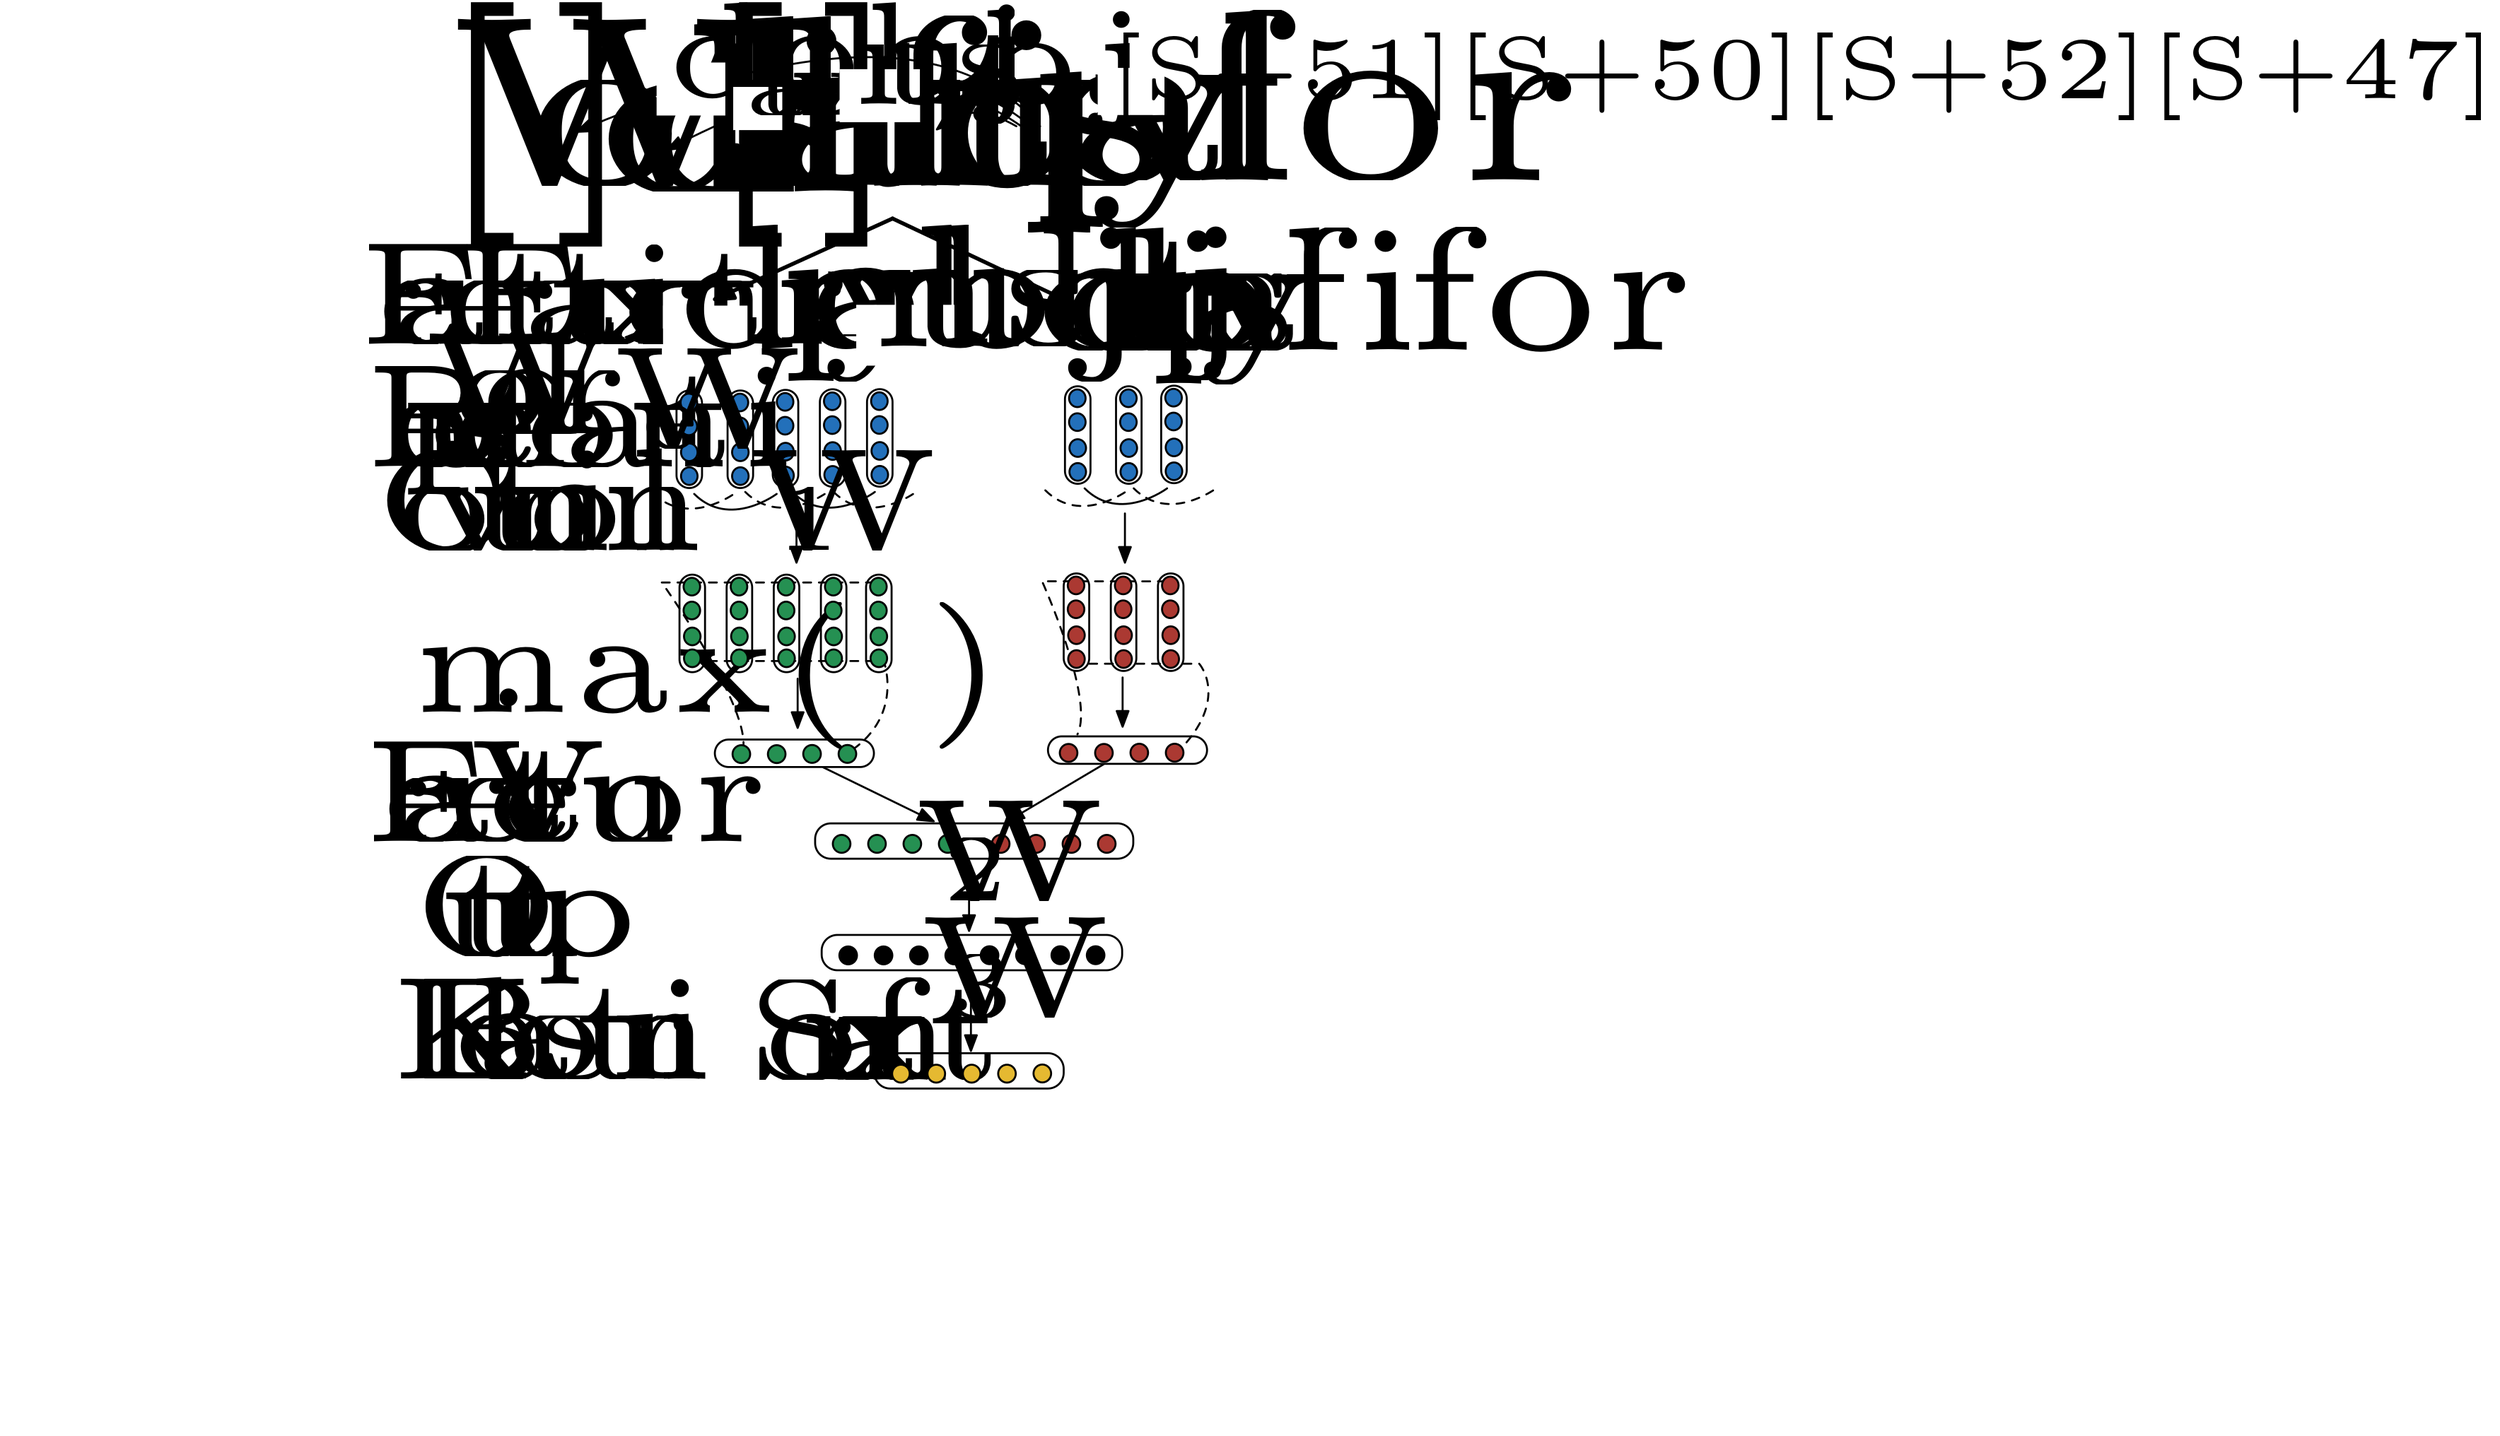 <?xml version="1.0"?>
<!DOCTYPE ipe SYSTEM "ipe.dtd">
<ipe version="70000" creator="pdftoipe 2014/03/03">
<ipestyle>
<layout paper="500 552" frame="465.84 372.96" origin="10.8 7.92"/>
<symbol name="bullet"><path matrix="0.04 0 0 0.04 0 0" fill="black">
18 0 0 18 0 0 e</path></symbol>
</ipestyle>
<!-- Page: 1 1 -->
<page>
<path fill="1 1 1" fillrule="wind">
-171.8 549.08 m
657.2 549.08 l
657.2 -169.92 l
-171.8 -169.92 l
-171.8 549.08 l
h
</path>
<text stroke="0 0 0" pos="0 0" transformations="affine" valign="baseline" size="1" matrix="25 0 0 25 46.2713 466.563">[</text>
<text stroke="0 0 0" pos="0 0" transformations="affine" valign="baseline" size="1" matrix="25 0 0 25 54.5965 466.563">Wh</text>
<text stroke="0 0 0" pos="0 0" transformations="affine" valign="baseline" size="1" matrix="25 0 0 25 93.5015 466.563">o</text>
<text stroke="0 0 0" pos="0 0" transformations="affine" valign="baseline" size="1" matrix="25 0 0 25 106 466.563">]</text>
<text stroke="0 0 0" pos="0 0" transformations="affine" valign="baseline" size="1" matrix="25 0 0 25 128.991 463.728">di</text>
<text stroke="0 0 0" pos="0 0" transformations="affine" valign="baseline" size="1" matrix="25 0 0 25 148.436 463.728">d</text>
<text stroke="0 0 0" pos="0 0" transformations="affine" valign="baseline" size="1" matrix="25 0 0 25 182.742 466.563">[</text>
<text stroke="0 0 0" pos="0 0" transformations="affine" valign="baseline" size="1" matrix="25 0 0 25 191.067 466.563">s</text>
<text stroke="0 0 0" pos="0 0" transformations="affine" valign="baseline" size="1" matrix="25 0 0 25 200.797 466.563">h</text>
<text stroke="0 0 0" pos="0 0" transformations="affine" valign="baseline" size="1" matrix="25 0 0 25 214.702 466.563">aq</text>
<text stroke="0 0 0" pos="0 0" transformations="affine" valign="baseline" size="1" matrix="25 0 0 25 241.104 466.563">]</text>
<text stroke="0 0 0" pos="0 0" transformations="affine" valign="baseline" size="1" matrix="25 0 0 25 272.285 466.563">fi</text>
<text stroke="0 0 0" pos="0 0" transformations="affine" valign="baseline" size="1" matrix="25 0 0 25 287.555 466.563">rs</text>
<text stroke="0 0 0" pos="0 0" transformations="affine" valign="baseline" size="1" matrix="25 0 0 25 305.61 466.563">t</text>
<text stroke="0 0 0" pos="0 0" transformations="affine" valign="baseline" size="1" matrix="25 0 0 25 348.314 469.397">pl</text>
<text stroke="0 0 0" pos="0 0" transformations="affine" valign="baseline" size="1" matrix="25 0 0 25 367.759 469.397">a</text>
<text stroke="0 0 0" pos="0 0" transformations="affine" valign="baseline" size="1" matrix="25 0 0 25 378.854 469.397">y</text>
<text stroke="0 0 0" pos="0 0" transformations="affine" valign="baseline" size="1" matrix="25 0 0 25 429.272 469.397">for</text>
<path stroke="0 0 0" pen="2" join="1" cap="1">
282.468 449.867 m
200.73 412.689 l
</path>
<path fill="0 0 0" fillrule="wind">
191.991 408.714 m
202.22 409.412 l
199.239 415.966 l
191.991 408.714 l
h
</path>
<path stroke="0 0 0" pen="2">
191.991 408.714 m
202.22 409.412 l
199.239 415.966 l
191.991 408.714 l
h
</path>
<path stroke="0 0 0" pen="2" join="1" cap="1">
282.468 449.867 m
367.721 409.583 l
</path>
<path fill="0 0 0" fillrule="wind">
376.401 405.481 m
369.259 412.837 l
366.183 406.328 l
376.401 405.481 l
h
</path>
<path stroke="0 0 0" pen="2">
376.401 405.481 m
369.259 412.837 l
366.183 406.328 l
376.401 405.481 l
h
</path>
<text stroke="0 0 0" pos="0 0" transformations="affine" valign="baseline" size="1" matrix="18 0 0 18 222.703 384.288">pl</text>
<text stroke="0 0 0" pos="0 0" transformations="affine" valign="baseline" size="1" matrix="18 0 0 18 236.704 384.288">a</text>
<text stroke="0 0 0" pos="0 0" transformations="affine" valign="baseline" size="1" matrix="18 0 0 18 244.692 384.288">y</text>
<text stroke="0 0 0" pos="0 0" transformations="affine" valign="baseline" size="1" matrix="15 0 0 15 253.694 384.288"> </text>
<text stroke="0 0 0" pos="0 0" transformations="affine" valign="baseline" size="1" matrix="18 0 0 18 353.449 382.954">di</text>
<text stroke="0 0 0" pos="0 0" transformations="affine" valign="baseline" size="1" matrix="18 0 0 18 367.45 382.954">d fi</text>
<text stroke="0 0 0" pos="0 0" transformations="affine" valign="baseline" size="1" matrix="18 0 0 18 391.944 382.954">rs</text>
<text stroke="0 0 0" pos="0 0" transformations="affine" valign="baseline" size="1" matrix="18 0 0 18 404.944 382.954">t</text>
<text stroke="0 0 0" pos="0 0" transformations="affine" valign="baseline" size="1" matrix="18 0 0 18 409.944 382.954"> pl</text>
<text stroke="0 0 0" pos="0 0" transformations="affine" valign="baseline" size="1" matrix="18 0 0 18 428.445 382.954">a</text>
<text stroke="0 0 0" pos="0 0" transformations="affine" valign="baseline" size="1" matrix="18 0 0 18 436.433 382.954">y for </text>
<text stroke="0 0 0" pos="0 0" transformations="affine" valign="baseline" size="1" matrix="15 0 0 15 475.187 382.954"> </text>
<text stroke="0 0 0" pos="0 0" transformations="affine" valign="baseline" size="1" matrix="15 0 0 15 42.9426 340.212">W</text>
<text stroke="0 0 0" pos="0 0" transformations="affine" valign="baseline" size="1" matrix="15 0 0 15 57.1146 340.212">or</text>
<text stroke="0 0 0" pos="0 0" transformations="affine" valign="baseline" size="1" matrix="15 0 0 15 71.2716 340.212">d</text>
<text stroke="0 0 0" pos="0 0" transformations="affine" valign="baseline" size="1" matrix="15 0 0 15 79.6146 340.212"> </text>
<text stroke="0 0 0" pos="0 0" transformations="affine" valign="baseline" size="1" matrix="15 0 0 15 12.6716 323.575">R</text>
<text stroke="0 0 0" pos="0 0" transformations="affine" valign="baseline" size="1" matrix="15 0 0 15 23.5046 323.575">e</text>
<text stroke="0 0 0" pos="0 0" transformations="affine" valign="baseline" size="1" matrix="15 0 0 15 30.1616 323.575">p</text>
<text stroke="0 0 0" pos="0 0" transformations="affine" valign="baseline" size="1" matrix="15 0 0 15 38.5046 323.575">r</text>
<text stroke="0 0 0" pos="0 0" transformations="affine" valign="baseline" size="1" matrix="15 0 0 15 44.8916 323.575">e</text>
<text stroke="0 0 0" pos="0 0" transformations="affine" valign="baseline" size="1" matrix="15 0 0 15 51.5486 323.575">s</text>
<text stroke="0 0 0" pos="0 0" transformations="affine" valign="baseline" size="1" matrix="15 0 0 15 57.3866 323.575">e</text>
<text stroke="0 0 0" pos="0 0" transformations="affine" valign="baseline" size="1" matrix="15 0 0 15 64.0436 323.575">n</text>
<text stroke="0 0 0" pos="0 0" transformations="affine" valign="baseline" size="1" matrix="15 0 0 15 72.3866 323.575">tati</text>
<text stroke="0 0 0" pos="0 0" transformations="affine" valign="baseline" size="1" matrix="15 0 0 15 94.0436 323.575">on</text>
<text stroke="0 0 0" pos="0 0" transformations="affine" valign="baseline" size="1" matrix="15 0 0 15 109.887 323.575"> </text>
<text stroke="0 0 0" pos="0 0" transformations="affine" valign="baseline" size="1" matrix="15 0 0 15 9.62997 386.035">F</text>
<text stroke="0 0 0" pos="0 0" transformations="affine" valign="baseline" size="1" matrix="15 0 0 15 18.792 386.035">e</text>
<text stroke="0 0 0" pos="0 0" transformations="affine" valign="baseline" size="1" matrix="15 0 0 15 25.449 386.035">atu</text>
<text stroke="0 0 0" pos="0 0" transformations="affine" valign="baseline" size="1" matrix="15 0 0 15 46.287 386.035">r</text>
<text stroke="0 0 0" pos="0 0" transformations="affine" valign="baseline" size="1" matrix="15 0 0 15 52.674 386.035">e</text>
<text stroke="0 0 0" pos="0 0" transformations="affine" valign="baseline" size="1" matrix="15 0 0 15 59.331 386.035"> Extr</text>
<text stroke="0 0 0" pos="0 0" transformations="affine" valign="baseline" size="1" matrix="15 0 0 15 92.238 386.035">ac</text>
<text stroke="0 0 0" pos="0 0" transformations="affine" valign="baseline" size="1" matrix="15 0 0 15 106.395 386.035">ti</text>
<text stroke="0 0 0" pos="0 0" transformations="affine" valign="baseline" size="1" matrix="15 0 0 15 115.557 386.035">on</text>
<text stroke="0 0 0" pos="0 0" transformations="affine" valign="baseline" size="1" matrix="15 0 0 15 131.4 386.035"> </text>
<path stroke="0 0 0" pen="1" join="1" cap="1">
216.699 390.406 m
154.598 389.543 l
</path>
<path fill="0 0 0" fillrule="wind">
146.598 389.432 m
154.639 386.544 l
154.556 392.543 l
146.598 389.432 l
h
</path>
<path stroke="0 0 0" pen="1">
146.598 389.432 m
154.639 386.544 l
154.556 392.543 l
146.598 389.432 l
h
</path>
<path stroke="0 0 0" pen="1" join="1" cap="1">
319.799 390.406 m
257.699 390.406 l
</path>
<path fill="0 0 0" fillrule="wind">
327.799 390.406 m
319.799 393.406 l
319.799 387.406 l
327.799 390.406 l
h
</path>
<path stroke="0 0 0" pen="1">
327.799 390.406 m
319.799 393.406 l
319.799 387.406 l
327.799 390.406 l
h
</path>
<path stroke="0 0 0" pen="1" join="1" cap="1">
181.468 309.575 m
199.468 291.575 223.468 309.575 223.468 309.575 c
</path>
<path stroke="0 0 0" pen="1" dash="[4 4] 0" join="1" cap="1">
207.468 310.575 m
225.468 292.575 249.468 310.575 249.468 310.575 c
</path>
<path stroke="0 0 0" pen="1" join="1" cap="1">
231.468 310.575 m
249.468 292.575 273.468 310.575 273.468 310.575 c
</path>
<path stroke="0 0 0" pen="1" dash="[4 4] 0" join="1" cap="1">
160.468 310.075 m
178.468 292.075 202.468 310.075 202.468 310.075 c
</path>
<path stroke="0 0 0" pen="1" dash="[4 4] 0" join="1" cap="1">
252.468 310.575 m
270.468 292.575 294.468 310.575 294.468 310.575 c
</path>
<path stroke="0 0 0" pen="1" join="1" cap="1">
380.263 312.41 m
398.263 294.41 422.263 312.41 422.263 312.41 c
</path>
<path stroke="0 0 0" pen="1" dash="[4 4] 0" join="1" cap="1">
360.263 311.41 m
378.263 293.41 402.263 311.41 402.263 311.41 c
</path>
<path stroke="0 0 0" pen="1" dash="[4 4] 0" join="1" cap="1">
405.263 312.41 m
423.263 294.41 447.263 312.41 447.263 312.41 c
</path>
<path stroke="0 0 0" pen="1" join="1" cap="1">
178.968 362.261 m
178.968 362.261 l
182.558 362.261 185.468 359.351 185.468 355.761 c
185.468 319.075 l
185.468 315.485 182.558 312.575 178.968 312.575 c
178.968 312.575 l
175.378 312.575 172.468 315.485 172.468 319.075 c
172.468 355.761 l
172.468 359.351 175.378 362.261 178.968 362.261 c
h
</path>
<path fill="0.137253 0.439209 0.729416" fillrule="wind">
181.691 359.382 m
183.369 357.653 183.419 354.804 181.802 353.019 c
180.186 351.233 177.515 351.186 175.837 352.914 c
174.159 354.643 174.11 357.492 175.726 359.277 c
177.343 361.063 180.013 361.11 181.691 359.382 c
</path>
<path stroke="0 0 0" pen="1" join="1" cap="1">
181.691 359.382 m
183.369 357.653 183.419 354.805 181.803 353.019 c
180.186 351.233 177.515 351.186 175.837 352.915 c
174.159 354.643 174.11 357.492 175.726 359.278 c
177.343 361.063 180.013 361.11 181.691 359.382 c
</path>
<path fill="0.137253 0.439209 0.729416" fillrule="wind">
181.691 347.236 m
183.369 345.507 183.419 342.659 181.802 340.873 c
180.186 339.087 177.515 339.04 175.837 340.769 c
174.159 342.497 174.11 345.346 175.726 347.132 c
177.343 348.917 180.013 348.964 181.691 347.236 c
</path>
<path stroke="0 0 0" pen="1" join="1" cap="1">
181.691 347.236 m
183.369 345.507 183.419 342.659 181.803 340.873 c
180.186 339.087 177.515 339.04 175.837 340.769 c
174.159 342.497 174.11 345.346 175.726 347.132 c
177.343 348.917 180.013 348.964 181.691 347.236 c
</path>
<path fill="0.137253 0.439209 0.729416" fillrule="wind">
181.903 334.025 m
183.581 332.297 183.631 329.448 182.014 327.662 c
180.398 325.876 177.727 325.83 176.049 327.558 c
174.371 329.286 174.321 332.135 175.938 333.921 c
177.555 335.707 180.225 335.754 181.903 334.025 c
</path>
<path stroke="0 0 0" pen="1" join="1" cap="1">
181.903 334.025 m
183.581 332.297 183.631 329.448 182.014 327.662 c
180.398 325.876 177.727 325.83 176.049 327.558 c
174.371 329.287 174.321 332.135 175.938 333.921 c
177.555 335.707 180.225 335.754 181.903 334.025 c
</path>
<path fill="0.137253 0.439209 0.729416" fillrule="wind">
181.903 321.879 m
183.581 320.151 183.631 317.302 182.014 315.516 c
180.398 313.731 177.727 313.684 176.049 315.412 c
174.371 317.141 174.321 319.989 175.938 321.775 c
177.555 323.561 180.225 323.608 181.903 321.879 c
</path>
<path stroke="0 0 0" pen="1" join="1" cap="1">
181.903 321.879 m
183.581 320.151 183.631 317.302 182.014 315.516 c
180.398 313.731 177.727 313.684 176.049 315.412 c
174.371 317.141 174.321 319.989 175.938 321.775 c
177.555 323.561 180.225 323.608 181.903 321.879 c
</path>
<path stroke="0 0 0" pen="1" join="1" cap="1">
204.968 362.261 m
204.968 362.261 l
208.558 362.261 211.468 359.351 211.468 355.761 c
211.468 319.075 l
211.468 315.485 208.558 312.575 204.968 312.575 c
204.968 312.575 l
201.378 312.575 198.468 315.485 198.468 319.075 c
198.468 355.761 l
198.468 359.351 201.378 362.261 204.968 362.261 c
h
</path>
<path fill="0.137253 0.439209 0.729416" fillrule="wind">
207.691 359.382 m
209.369 357.653 209.419 354.804 207.802 353.019 c
206.186 351.233 203.515 351.186 201.837 352.914 c
200.159 354.643 200.11 357.492 201.726 359.277 c
203.343 361.063 206.013 361.11 207.691 359.382 c
</path>
<path stroke="0 0 0" pen="1" join="1" cap="1">
207.691 359.382 m
209.369 357.653 209.419 354.805 207.803 353.019 c
206.186 351.233 203.515 351.186 201.837 352.915 c
200.159 354.643 200.11 357.492 201.726 359.278 c
203.343 361.063 206.013 361.11 207.691 359.382 c
</path>
<path fill="0.137253 0.439209 0.729416" fillrule="wind">
207.691 347.236 m
209.369 345.507 209.419 342.659 207.802 340.873 c
206.186 339.087 203.515 339.04 201.837 340.769 c
200.159 342.497 200.11 345.346 201.726 347.132 c
203.343 348.917 206.013 348.964 207.691 347.236 c
</path>
<path stroke="0 0 0" pen="1" join="1" cap="1">
207.691 347.236 m
209.369 345.507 209.419 342.659 207.803 340.873 c
206.186 339.087 203.515 339.04 201.837 340.769 c
200.159 342.497 200.11 345.346 201.726 347.132 c
203.343 348.917 206.013 348.964 207.691 347.236 c
</path>
<path fill="0.137253 0.439209 0.729416" fillrule="wind">
207.903 334.025 m
209.581 332.297 209.631 329.448 208.014 327.662 c
206.398 325.876 203.727 325.83 202.049 327.558 c
200.371 329.286 200.321 332.135 201.938 333.921 c
203.555 335.707 206.225 335.754 207.903 334.025 c
</path>
<path stroke="0 0 0" pen="1" join="1" cap="1">
207.903 334.025 m
209.581 332.297 209.631 329.448 208.014 327.662 c
206.398 325.876 203.727 325.83 202.049 327.558 c
200.371 329.287 200.321 332.135 201.938 333.921 c
203.555 335.707 206.225 335.754 207.903 334.025 c
</path>
<path fill="0.137253 0.439209 0.729416" fillrule="wind">
207.903 321.879 m
209.581 320.151 209.631 317.302 208.014 315.516 c
206.398 313.731 203.727 313.684 202.049 315.412 c
200.371 317.141 200.321 319.989 201.938 321.775 c
203.555 323.561 206.225 323.608 207.903 321.879 c
</path>
<path stroke="0 0 0" pen="1" join="1" cap="1">
207.903 321.879 m
209.581 320.151 209.631 317.302 208.014 315.516 c
206.398 313.731 203.727 313.684 202.049 315.412 c
200.371 317.141 200.321 319.989 201.938 321.775 c
203.555 323.561 206.225 323.608 207.903 321.879 c
</path>
<path stroke="0 0 0" pen="1" join="1" cap="1">
227.968 362.575 m
227.968 362.575 l
231.558 362.575 234.468 359.665 234.468 356.075 c
234.468 319.389 l
234.468 315.799 231.558 312.889 227.968 312.889 c
227.968 312.889 l
224.378 312.889 221.468 315.799 221.468 319.389 c
221.468 356.075 l
221.468 359.665 224.378 362.575 227.968 362.575 c
h
</path>
<path fill="0.137253 0.439209 0.729416" fillrule="wind">
230.691 359.696 m
232.369 357.967 232.419 355.119 230.802 353.333 c
229.186 351.547 226.515 351.5 224.837 353.229 c
223.159 354.957 223.11 357.806 224.726 359.592 c
226.343 361.377 229.013 361.424 230.691 359.696 c
</path>
<path stroke="0 0 0" pen="1" join="1" cap="1">
230.691 359.696 m
232.369 357.967 232.419 355.119 230.803 353.333 c
229.186 351.547 226.515 351.5 224.837 353.229 c
223.159 354.957 223.11 357.806 224.726 359.592 c
226.343 361.377 229.013 361.424 230.691 359.696 c
</path>
<path fill="0.137253 0.439209 0.729416" fillrule="wind">
230.691 347.55 m
232.369 345.821 232.419 342.973 230.802 341.187 c
229.186 339.401 226.515 339.354 224.837 341.083 c
223.159 342.811 223.11 345.66 224.726 347.446 c
226.343 349.232 229.013 349.278 230.691 347.55 c
</path>
<path stroke="0 0 0" pen="1" join="1" cap="1">
230.691 347.55 m
232.369 345.822 232.419 342.973 230.803 341.187 c
229.186 339.401 226.515 339.354 224.837 341.083 c
223.159 342.811 223.11 345.66 224.726 347.446 c
226.343 349.232 229.013 349.278 230.691 347.55 c
</path>
<path fill="0.137253 0.439209 0.729416" fillrule="wind">
230.903 334.339 m
232.581 332.611 232.631 329.762 231.014 327.976 c
229.398 326.19 226.727 326.144 225.049 327.872 c
223.371 329.601 223.321 332.449 224.938 334.235 c
226.555 336.021 229.225 336.068 230.903 334.339 c
</path>
<path stroke="0 0 0" pen="1" join="1" cap="1">
230.903 334.339 m
232.581 332.611 232.631 329.762 231.014 327.976 c
229.398 326.191 226.727 326.144 225.049 327.872 c
223.371 329.601 223.321 332.449 224.938 334.235 c
226.555 336.021 229.225 336.068 230.903 334.339 c
</path>
<path fill="0.137253 0.439209 0.729416" fillrule="wind">
230.903 322.193 m
232.581 320.465 232.631 317.616 231.014 315.83 c
229.398 314.045 226.727 313.998 225.049 315.726 c
223.371 317.455 223.321 320.303 224.938 322.089 c
226.555 323.875 229.225 323.922 230.903 322.193 c
</path>
<path stroke="0 0 0" pen="1" join="1" cap="1">
230.903 322.194 m
232.581 320.465 232.631 317.616 231.014 315.831 c
229.398 314.045 226.727 313.998 225.049 315.726 c
223.371 317.455 223.321 320.304 224.938 322.089 c
226.555 323.875 229.225 323.922 230.903 322.194 c
</path>
<path stroke="0 0 0" pen="1" join="1" cap="1">
251.968 362.889 m
251.968 362.889 l
255.558 362.889 258.468 359.979 258.468 356.389 c
258.468 319.703 l
258.468 316.114 255.558 313.203 251.968 313.203 c
251.968 313.203 l
248.378 313.203 245.468 316.114 245.468 319.703 c
245.468 356.389 l
245.468 359.979 248.378 362.889 251.968 362.889 c
h
</path>
<path fill="0.137253 0.439209 0.729416" fillrule="wind">
254.691 360.01 m
256.369 358.281 256.419 355.433 254.803 353.647 c
253.186 351.861 250.515 351.814 248.837 353.543 c
247.159 355.271 247.11 358.12 248.726 359.906 c
250.343 361.691 253.013 361.738 254.691 360.01 c
</path>
<path stroke="0 0 0" pen="1" join="1" cap="1">
254.691 360.01 m
256.369 358.282 256.419 355.433 254.803 353.647 c
253.186 351.861 250.515 351.814 248.837 353.543 c
247.159 355.271 247.11 358.12 248.726 359.906 c
250.343 361.692 253.013 361.738 254.691 360.01 c
</path>
<path fill="0.137253 0.439209 0.729416" fillrule="wind">
254.691 347.864 m
256.369 346.136 256.419 343.287 254.803 341.501 c
253.186 339.715 250.515 339.668 248.837 341.397 c
247.159 343.125 247.11 345.974 248.726 347.76 c
250.343 349.546 253.013 349.592 254.691 347.864 c
</path>
<path stroke="0 0 0" pen="1" join="1" cap="1">
254.691 347.864 m
256.369 346.136 256.419 343.287 254.803 341.501 c
253.186 339.715 250.515 339.669 248.837 341.397 c
247.159 343.125 247.11 345.974 248.726 347.76 c
250.343 349.546 253.013 349.592 254.691 347.864 c
</path>
<path fill="0.137253 0.439209 0.729416" fillrule="wind">
254.903 334.653 m
256.581 332.925 256.631 330.076 255.014 328.29 c
253.398 326.505 250.727 326.458 249.049 328.186 c
247.371 329.915 247.321 332.763 248.938 334.549 c
250.555 336.335 253.225 336.382 254.903 334.653 c
</path>
<path stroke="0 0 0" pen="1" join="1" cap="1">
254.903 334.654 m
256.581 332.925 256.631 330.076 255.014 328.291 c
253.398 326.505 250.727 326.458 249.049 328.186 c
247.371 329.915 247.321 332.764 248.938 334.549 c
250.555 336.335 253.225 336.382 254.903 334.654 c
</path>
<path fill="0.137253 0.439209 0.729416" fillrule="wind">
254.903 322.508 m
256.581 320.779 256.631 317.93 255.014 316.145 c
253.398 314.359 250.727 314.312 249.049 316.04 c
247.371 317.769 247.321 320.618 248.938 322.403 c
250.555 324.189 253.225 324.236 254.903 322.508 c
</path>
<path stroke="0 0 0" pen="1" join="1" cap="1">
254.903 322.508 m
256.581 320.779 256.631 317.931 255.014 316.145 c
253.398 314.359 250.727 314.312 249.049 316.041 c
247.371 317.769 247.321 320.618 248.938 322.404 c
250.555 324.189 253.225 324.236 254.903 322.508 c
</path>
<path stroke="0 0 0" pen="1" join="1" cap="1">
275.968 362.947 m
275.968 362.947 l
279.558 362.947 282.468 360.037 282.468 356.447 c
282.468 319.761 l
282.468 316.171 279.558 313.261 275.968 313.261 c
275.968 313.261 l
272.378 313.261 269.468 316.171 269.468 319.761 c
269.468 356.447 l
269.468 360.037 272.378 362.947 275.968 362.947 c
h
</path>
<path fill="0.137253 0.439209 0.729416" fillrule="wind">
278.691 360.067 m
280.369 358.339 280.419 355.49 278.803 353.704 c
277.186 351.919 274.515 351.872 272.837 353.6 c
271.159 355.329 271.11 358.177 272.726 359.963 c
274.343 361.749 277.013 361.796 278.691 360.067 c
</path>
<path stroke="0 0 0" pen="1" join="1" cap="1">
278.691 360.068 m
280.369 358.339 280.419 355.49 278.803 353.705 c
277.186 351.919 274.515 351.872 272.837 353.6 c
271.159 355.329 271.11 358.178 272.726 359.963 c
274.343 361.749 277.013 361.796 278.691 360.068 c
</path>
<path fill="0.137253 0.439209 0.729416" fillrule="wind">
278.691 347.922 m
280.369 346.193 280.419 343.344 278.803 341.559 c
277.186 339.773 274.515 339.726 272.837 341.454 c
271.159 343.183 271.11 346.032 272.726 347.817 c
274.343 349.603 277.013 349.65 278.691 347.922 c
</path>
<path stroke="0 0 0" pen="1" join="1" cap="1">
278.691 347.922 m
280.369 346.193 280.419 343.345 278.803 341.559 c
277.186 339.773 274.515 339.726 272.837 341.455 c
271.159 343.183 271.11 346.032 272.726 347.818 c
274.343 349.603 277.013 349.65 278.691 347.922 c
</path>
<path fill="0.137253 0.439209 0.729416" fillrule="wind">
278.903 334.711 m
280.581 332.983 280.631 330.134 279.014 328.348 c
277.398 326.562 274.727 326.516 273.049 328.244 c
271.371 329.972 271.321 332.821 272.938 334.607 c
274.555 336.393 277.225 336.44 278.903 334.711 c
</path>
<path stroke="0 0 0" pen="1" join="1" cap="1">
278.903 334.711 m
280.581 332.983 280.631 330.134 279.014 328.348 c
277.398 326.562 274.727 326.516 273.049 328.244 c
271.371 329.972 271.321 332.821 272.938 334.607 c
274.555 336.393 277.225 336.44 278.903 334.711 c
</path>
<path fill="0.137253 0.439209 0.729416" fillrule="wind">
278.903 322.565 m
280.581 320.837 280.631 317.988 279.014 316.202 c
277.398 314.416 274.727 314.37 273.049 316.098 c
271.371 317.826 271.321 320.675 272.938 322.461 c
274.555 324.247 277.225 324.294 278.903 322.565 c
</path>
<path stroke="0 0 0" pen="1" join="1" cap="1">
278.903 322.565 m
280.581 320.837 280.631 317.988 279.014 316.202 c
277.398 314.416 274.727 314.37 273.049 316.098 c
271.371 317.827 271.321 320.675 272.938 322.461 c
274.555 324.247 277.225 324.294 278.903 322.565 c
</path>
<path stroke="0 0 0" pen="1" join="1" cap="1">
376.763 364.41 m
376.763 364.41 l
380.353 364.41 383.263 361.5 383.263 357.91 c
383.263 321.224 l
383.263 317.634 380.353 314.724 376.763 314.724 c
376.763 314.724 l
373.173 314.724 370.263 317.634 370.263 321.224 c
370.263 357.91 l
370.263 361.5 373.173 364.41 376.763 364.41 c
h
</path>
<path fill="0.137253 0.439209 0.729416" fillrule="wind">
379.487 361.53 m
381.165 359.802 381.214 356.953 379.598 355.167 c
377.981 353.381 375.31 353.335 373.632 355.063 c
371.955 356.792 371.905 359.64 373.521 361.426 c
375.138 363.212 377.809 363.259 379.487 361.53 c
</path>
<path stroke="0 0 0" pen="1" join="1" cap="1">
379.487 361.53 m
381.165 359.802 381.214 356.953 379.598 355.167 c
377.981 353.382 375.31 353.335 373.632 355.063 c
371.955 356.792 371.905 359.64 373.521 361.426 c
375.138 363.212 377.809 363.259 379.487 361.53 c
</path>
<path fill="0.137253 0.439209 0.729416" fillrule="wind">
379.487 349.385 m
381.165 347.656 381.214 344.807 379.598 343.021 c
377.981 341.236 375.31 341.189 373.632 342.917 c
371.955 344.646 371.905 347.494 373.521 349.28 c
375.138 351.066 377.809 351.113 379.487 349.385 c
</path>
<path stroke="0 0 0" pen="1" join="1" cap="1">
379.487 349.385 m
381.165 347.656 381.214 344.807 379.598 343.022 c
377.981 341.236 375.31 341.189 373.632 342.917 c
371.955 344.646 371.905 347.495 373.521 349.28 c
375.138 351.066 377.809 351.113 379.487 349.385 c
</path>
<path fill="0.137253 0.439209 0.729416" fillrule="wind">
379.699 336.174 m
381.377 334.446 381.426 331.597 379.81 329.811 c
378.193 328.025 375.522 327.979 373.845 329.707 c
372.166 331.435 372.117 334.284 373.733 336.07 c
375.35 337.856 378.021 337.902 379.699 336.174 c
</path>
<path stroke="0 0 0" pen="1" join="1" cap="1">
379.699 336.174 m
381.377 334.446 381.426 331.597 379.81 329.811 c
378.193 328.025 375.522 327.979 373.844 329.707 c
372.166 331.435 372.117 334.284 373.733 336.07 c
375.35 337.856 378.021 337.902 379.699 336.174 c
</path>
<path fill="0.137253 0.439209 0.729416" fillrule="wind">
379.699 324.028 m
381.377 322.3 381.426 319.451 379.81 317.665 c
378.193 315.879 375.522 315.833 373.845 317.561 c
372.166 319.289 372.117 322.138 373.733 323.924 c
375.35 325.71 378.021 325.756 379.699 324.028 c
</path>
<path stroke="0 0 0" pen="1" join="1" cap="1">
379.699 324.028 m
381.377 322.3 381.426 319.451 379.81 317.665 c
378.193 315.879 375.522 315.833 373.844 317.561 c
372.166 319.289 372.117 322.138 373.733 323.924 c
375.35 325.71 378.021 325.757 379.699 324.028 c
</path>
<path stroke="0 0 0" pen="1" join="1" cap="1">
402.763 364.41 m
402.763 364.41 l
406.353 364.41 409.263 361.5 409.263 357.91 c
409.263 321.224 l
409.263 317.634 406.353 314.724 402.763 314.724 c
402.763 314.724 l
399.173 314.724 396.263 317.634 396.263 321.224 c
396.263 357.91 l
396.263 361.5 399.173 364.41 402.763 364.41 c
h
</path>
<path fill="0.137253 0.439209 0.729416" fillrule="wind">
405.487 361.53 m
407.165 359.802 407.214 356.953 405.598 355.167 c
403.981 353.381 401.31 353.335 399.632 355.063 c
397.955 356.792 397.905 359.64 399.521 361.426 c
401.138 363.212 403.809 363.259 405.487 361.53 c
</path>
<path stroke="0 0 0" pen="1" join="1" cap="1">
405.487 361.53 m
407.165 359.802 407.214 356.953 405.598 355.167 c
403.981 353.382 401.31 353.335 399.632 355.063 c
397.955 356.792 397.905 359.64 399.521 361.426 c
401.138 363.212 403.809 363.259 405.487 361.53 c
</path>
<path fill="0.137253 0.439209 0.729416" fillrule="wind">
405.487 349.385 m
407.165 347.656 407.214 344.807 405.598 343.021 c
403.981 341.236 401.31 341.189 399.632 342.917 c
397.955 344.646 397.905 347.494 399.521 349.28 c
401.138 351.066 403.809 351.113 405.487 349.385 c
</path>
<path stroke="0 0 0" pen="1" join="1" cap="1">
405.487 349.385 m
407.165 347.656 407.214 344.807 405.598 343.022 c
403.981 341.236 401.31 341.189 399.632 342.917 c
397.955 344.646 397.905 347.495 399.521 349.28 c
401.138 351.066 403.809 351.113 405.487 349.385 c
</path>
<path fill="0.137253 0.439209 0.729416" fillrule="wind">
405.699 336.174 m
407.377 334.446 407.426 331.597 405.81 329.811 c
404.193 328.025 401.522 327.979 399.845 329.707 c
398.166 331.435 398.117 334.284 399.733 336.07 c
401.35 337.856 404.021 337.902 405.699 336.174 c
</path>
<path stroke="0 0 0" pen="1" join="1" cap="1">
405.699 336.174 m
407.377 334.446 407.426 331.597 405.81 329.811 c
404.193 328.025 401.522 327.979 399.844 329.707 c
398.166 331.435 398.117 334.284 399.733 336.07 c
401.35 337.856 404.021 337.902 405.699 336.174 c
</path>
<path fill="0.137253 0.439209 0.729416" fillrule="wind">
405.699 324.028 m
407.377 322.3 407.426 319.451 405.81 317.665 c
404.193 315.879 401.522 315.833 399.845 317.561 c
398.166 319.289 398.117 322.138 399.733 323.924 c
401.35 325.71 404.021 325.756 405.699 324.028 c
</path>
<path stroke="0 0 0" pen="1" join="1" cap="1">
405.699 324.028 m
407.377 322.3 407.426 319.451 405.81 317.665 c
404.193 315.879 401.522 315.833 399.844 317.561 c
398.166 319.289 398.117 322.138 399.733 323.924 c
401.35 325.71 404.021 325.757 405.699 324.028 c
</path>
<path stroke="0 0 0" pen="1" join="1" cap="1">
425.763 364.724 m
425.763 364.724 l
429.353 364.724 432.263 361.814 432.263 358.224 c
432.263 321.538 l
432.263 317.948 429.353 315.038 425.763 315.038 c
425.763 315.038 l
422.173 315.038 419.263 317.948 419.263 321.538 c
419.263 358.224 l
419.263 361.814 422.173 364.724 425.763 364.724 c
h
</path>
<path fill="0.137253 0.439209 0.729416" fillrule="wind">
428.487 361.844 m
430.165 360.116 430.214 357.267 428.598 355.481 c
426.981 353.696 424.31 353.649 422.632 355.377 c
420.955 357.106 420.905 359.954 422.521 361.74 c
424.138 363.526 426.809 363.573 428.487 361.844 c
</path>
<path stroke="0 0 0" pen="1" join="1" cap="1">
428.487 361.845 m
430.165 360.116 430.214 357.267 428.598 355.482 c
426.981 353.696 424.31 353.649 422.632 355.377 c
420.955 357.106 420.905 359.955 422.521 361.74 c
424.138 363.526 426.809 363.573 428.487 361.845 c
</path>
<path fill="0.137253 0.439209 0.729416" fillrule="wind">
428.487 349.699 m
430.165 347.97 430.214 345.121 428.598 343.336 c
426.981 341.55 424.31 341.503 422.632 343.231 c
420.955 344.96 420.905 347.809 422.521 349.594 c
424.138 351.38 426.809 351.427 428.487 349.699 c
</path>
<path stroke="0 0 0" pen="1" join="1" cap="1">
428.487 349.699 m
430.165 347.97 430.214 345.121 428.598 343.336 c
426.981 341.55 424.31 341.503 422.632 343.232 c
420.955 344.96 420.905 347.809 422.521 349.595 c
424.138 351.38 426.809 351.427 428.487 349.699 c
</path>
<path fill="0.137253 0.439209 0.729416" fillrule="wind">
428.699 336.488 m
430.377 334.76 430.426 331.911 428.81 330.125 c
427.193 328.339 424.522 328.293 422.845 330.021 c
421.166 331.749 421.117 334.598 422.733 336.384 c
424.35 338.17 427.021 338.216 428.699 336.488 c
</path>
<path stroke="0 0 0" pen="1" join="1" cap="1">
428.699 336.488 m
430.377 334.76 430.426 331.911 428.81 330.125 c
427.193 328.339 424.522 328.293 422.844 330.021 c
421.166 331.749 421.117 334.598 422.733 336.384 c
424.35 338.17 427.021 338.217 428.699 336.488 c
</path>
<path fill="0.137253 0.439209 0.729416" fillrule="wind">
428.699 324.342 m
430.377 322.614 430.426 319.765 428.81 317.979 c
427.193 316.193 424.522 316.147 422.845 317.875 c
421.166 319.603 421.117 322.452 422.733 324.238 c
424.35 326.024 427.021 326.071 428.699 324.342 c
</path>
<path stroke="0 0 0" pen="1" join="1" cap="1">
428.699 324.342 m
430.377 322.614 430.426 319.765 428.81 317.979 c
427.193 316.193 424.522 316.147 422.844 317.875 c
421.166 319.604 421.117 322.452 422.733 324.238 c
424.35 326.024 427.021 326.071 428.699 324.342 c
</path>
<text stroke="0 0 0" pos="0 0" transformations="affine" valign="baseline" size="1" matrix="15 0 0 15 37.3018 198.399">max(  )</text>
<text stroke="0 0 0" pos="0 0" transformations="affine" valign="baseline" size="1" matrix="15 0 0 15 71.9195 201.399">.</text>
<path stroke="0 0 0" pen="1" dash="[4 4] 0" join="1" cap="1">
272.987 264.45 m
272.987 264.45 164.987 264.45 164.987 264.45 c
164.987 264.45 207.877 204.299 206.555 181.459 c
</path>
<path stroke="0 0 0" pen="1" dash="[4 4] 0" join="1" cap="1">
188.987 224.45 m
188.987 224.45 277.987 224.45 277.987 224.45 c
277.987 224.45 289.987 192.45 253.987 174.45 c
</path>
<path stroke="0 0 0" pen="1" join="1" cap="1">
180.487 268.45 m
180.487 268.45 l
184.077 268.45 186.987 265.54 186.987 261.95 c
186.987 225.264 l
186.987 221.674 184.077 218.764 180.487 218.764 c
180.487 218.764 l
176.897 218.764 173.987 221.674 173.987 225.264 c
173.987 261.95 l
173.987 265.54 176.897 268.45 180.487 268.45 c
h
</path>
<path fill="0.145096 0.564713 0.321564" fillrule="wind">
183.211 265.571 m
184.889 263.842 184.939 260.993 183.322 259.208 c
181.705 257.422 179.035 257.375 177.357 259.104 c
175.679 260.832 175.629 263.681 177.246 265.467 c
178.862 267.252 181.533 267.299 183.211 265.571 c
</path>
<path stroke="0 0 0" pen="1" join="1" cap="1">
183.211 265.571 m
184.889 263.842 184.939 260.994 183.322 259.208 c
181.705 257.422 179.035 257.375 177.357 259.104 c
175.679 260.832 175.629 263.681 177.246 265.467 c
178.862 267.252 181.533 267.299 183.211 265.571 c
</path>
<path fill="0.145096 0.564713 0.321564" fillrule="wind">
183.211 253.425 m
184.889 251.696 184.939 248.848 183.322 247.062 c
181.705 245.276 179.035 245.229 177.357 246.958 c
175.679 248.686 175.629 251.535 177.246 253.321 c
178.862 255.106 181.533 255.153 183.211 253.425 c
</path>
<path stroke="0 0 0" pen="1" join="1" cap="1">
183.211 253.425 m
184.889 251.697 184.939 248.848 183.322 247.062 c
181.705 245.276 179.035 245.229 177.357 246.958 c
175.679 248.686 175.629 251.535 177.246 253.321 c
178.862 255.107 181.533 255.153 183.211 253.425 c
</path>
<path fill="0.145096 0.564713 0.321564" fillrule="wind">
183.423 240.214 m
185.101 238.486 185.151 235.637 183.534 233.851 c
181.917 232.066 179.247 232.019 177.569 233.747 c
175.891 235.476 175.841 238.324 177.458 240.11 c
179.074 241.896 181.745 241.943 183.423 240.214 c
</path>
<path stroke="0 0 0" pen="1" join="1" cap="1">
183.423 240.214 m
185.101 238.486 185.151 235.637 183.534 233.851 c
181.917 232.066 179.247 232.019 177.569 233.747 c
175.891 235.476 175.841 238.324 177.458 240.11 c
179.074 241.896 181.745 241.943 183.423 240.214 c
</path>
<path fill="0.145096 0.564713 0.321564" fillrule="wind">
183.423 229.069 m
185.101 227.34 185.151 224.491 183.534 222.706 c
181.917 220.92 179.247 220.873 177.569 222.601 c
175.891 224.33 175.841 227.179 177.458 228.964 c
179.074 230.75 181.745 230.797 183.423 229.069 c
</path>
<path stroke="0 0 0" pen="1" join="1" cap="1">
183.423 229.069 m
185.101 227.34 185.151 224.491 183.534 222.706 c
181.917 220.92 179.247 220.873 177.569 222.601 c
175.891 224.33 175.841 227.179 177.458 228.964 c
179.074 230.75 181.745 230.797 183.423 229.069 c
</path>
<path stroke="0 0 0" pen="1" join="1" cap="1">
204.487 268.45 m
204.487 268.45 l
208.077 268.45 210.987 265.54 210.987 261.95 c
210.987 225.264 l
210.987 221.674 208.077 218.764 204.487 218.764 c
204.487 218.764 l
200.897 218.764 197.987 221.674 197.987 225.264 c
197.987 261.95 l
197.987 265.54 200.897 268.45 204.487 268.45 c
h
</path>
<path fill="0.145096 0.564713 0.321564" fillrule="wind">
207.211 265.571 m
208.889 263.842 208.939 260.993 207.322 259.208 c
205.705 257.422 203.035 257.375 201.357 259.104 c
199.679 260.832 199.629 263.681 201.246 265.467 c
202.862 267.252 205.533 267.299 207.211 265.571 c
</path>
<path stroke="0 0 0" pen="1" join="1" cap="1">
207.211 265.571 m
208.889 263.842 208.939 260.994 207.322 259.208 c
205.705 257.422 203.035 257.375 201.357 259.104 c
199.679 260.832 199.629 263.681 201.246 265.467 c
202.862 267.252 205.533 267.299 207.211 265.571 c
</path>
<path fill="0.145096 0.564713 0.321564" fillrule="wind">
207.211 253.425 m
208.889 251.696 208.939 248.848 207.322 247.062 c
205.705 245.276 203.035 245.229 201.357 246.958 c
199.679 248.686 199.629 251.535 201.246 253.321 c
202.862 255.106 205.533 255.153 207.211 253.425 c
</path>
<path stroke="0 0 0" pen="1" join="1" cap="1">
207.211 253.425 m
208.889 251.697 208.939 248.848 207.322 247.062 c
205.705 245.276 203.035 245.229 201.357 246.958 c
199.679 248.686 199.629 251.535 201.246 253.321 c
202.862 255.107 205.533 255.153 207.211 253.425 c
</path>
<path fill="0.145096 0.564713 0.321564" fillrule="wind">
207.423 240.214 m
209.101 238.486 209.151 235.637 207.534 233.851 c
205.917 232.066 203.247 232.019 201.569 233.747 c
199.891 235.476 199.841 238.324 201.458 240.11 c
203.074 241.896 205.745 241.943 207.423 240.214 c
</path>
<path stroke="0 0 0" pen="1" join="1" cap="1">
207.423 240.214 m
209.101 238.486 209.151 235.637 207.534 233.851 c
205.917 232.066 203.247 232.019 201.569 233.747 c
199.891 235.476 199.841 238.324 201.458 240.11 c
203.074 241.896 205.745 241.943 207.423 240.214 c
</path>
<path fill="0.145096 0.564713 0.321564" fillrule="wind">
207.423 229.069 m
209.101 227.34 209.151 224.491 207.534 222.706 c
205.917 220.92 203.247 220.873 201.569 222.601 c
199.891 224.33 199.841 227.179 201.458 228.964 c
203.074 230.75 205.745 230.797 207.423 229.069 c
</path>
<path stroke="0 0 0" pen="1" join="1" cap="1">
207.423 229.069 m
209.101 227.34 209.151 224.491 207.534 222.706 c
205.917 220.92 203.247 220.873 201.569 222.601 c
199.891 224.33 199.841 227.179 201.458 228.964 c
203.074 230.75 205.745 230.797 207.423 229.069 c
</path>
<path stroke="0 0 0" pen="1" join="1" cap="1">
228.487 268.45 m
228.487 268.45 l
232.077 268.45 234.987 265.54 234.987 261.95 c
234.987 225.264 l
234.987 221.674 232.077 218.764 228.487 218.764 c
228.487 218.764 l
224.897 218.764 221.987 221.674 221.987 225.264 c
221.987 261.95 l
221.987 265.54 224.897 268.45 228.487 268.45 c
h
</path>
<path fill="0.145096 0.564713 0.321564" fillrule="wind">
231.211 265.571 m
232.889 263.842 232.939 260.993 231.322 259.208 c
229.705 257.422 227.035 257.375 225.357 259.104 c
223.679 260.832 223.629 263.681 225.246 265.467 c
226.862 267.252 229.533 267.299 231.211 265.571 c
</path>
<path stroke="0 0 0" pen="1" join="1" cap="1">
231.211 265.571 m
232.889 263.842 232.939 260.994 231.322 259.208 c
229.705 257.422 227.035 257.375 225.357 259.104 c
223.679 260.832 223.629 263.681 225.246 265.467 c
226.862 267.252 229.533 267.299 231.211 265.571 c
</path>
<path fill="0.145096 0.564713 0.321564" fillrule="wind">
231.211 253.425 m
232.889 251.696 232.939 248.848 231.322 247.062 c
229.705 245.276 227.035 245.229 225.357 246.958 c
223.679 248.686 223.629 251.535 225.246 253.321 c
226.862 255.106 229.533 255.153 231.211 253.425 c
</path>
<path stroke="0 0 0" pen="1" join="1" cap="1">
231.211 253.425 m
232.889 251.697 232.939 248.848 231.322 247.062 c
229.705 245.276 227.035 245.229 225.357 246.958 c
223.679 248.686 223.629 251.535 225.246 253.321 c
226.862 255.107 229.533 255.153 231.211 253.425 c
</path>
<path fill="0.145096 0.564713 0.321564" fillrule="wind">
231.423 240.214 m
233.101 238.486 233.151 235.637 231.534 233.851 c
229.917 232.066 227.247 232.019 225.569 233.747 c
223.891 235.476 223.841 238.324 225.458 240.11 c
227.074 241.896 229.745 241.943 231.423 240.214 c
</path>
<path stroke="0 0 0" pen="1" join="1" cap="1">
231.423 240.214 m
233.101 238.486 233.151 235.637 231.534 233.851 c
229.917 232.066 227.247 232.019 225.569 233.747 c
223.891 235.476 223.841 238.324 225.458 240.11 c
227.074 241.896 229.745 241.943 231.423 240.214 c
</path>
<path fill="0.145096 0.564713 0.321564" fillrule="wind">
231.423 229.069 m
233.101 227.34 233.151 224.491 231.534 222.706 c
229.917 220.92 227.247 220.873 225.569 222.601 c
223.891 224.33 223.841 227.179 225.458 228.964 c
227.074 230.75 229.745 230.797 231.423 229.069 c
</path>
<path stroke="0 0 0" pen="1" join="1" cap="1">
231.423 229.069 m
233.101 227.34 233.151 224.491 231.534 222.706 c
229.917 220.92 227.247 220.873 225.569 222.601 c
223.891 224.33 223.841 227.179 225.458 228.964 c
227.074 230.75 229.745 230.797 231.423 229.069 c
</path>
<path stroke="0 0 0" pen="1" join="1" cap="1">
252.487 268.45 m
252.487 268.45 l
256.077 268.45 258.987 265.54 258.987 261.95 c
258.987 225.264 l
258.987 221.674 256.077 218.764 252.487 218.764 c
252.487 218.764 l
248.897 218.764 245.987 221.674 245.987 225.264 c
245.987 261.95 l
245.987 265.54 248.897 268.45 252.487 268.45 c
h
</path>
<path fill="0.145096 0.564713 0.321564" fillrule="wind">
255.211 265.571 m
256.889 263.842 256.939 260.993 255.322 259.208 c
253.705 257.422 251.035 257.375 249.357 259.104 c
247.679 260.832 247.629 263.681 249.246 265.467 c
250.862 267.252 253.533 267.299 255.211 265.571 c
</path>
<path stroke="0 0 0" pen="1" join="1" cap="1">
255.211 265.571 m
256.889 263.842 256.939 260.994 255.322 259.208 c
253.705 257.422 251.035 257.375 249.357 259.104 c
247.679 260.832 247.629 263.681 249.246 265.467 c
250.862 267.252 253.533 267.299 255.211 265.571 c
</path>
<path fill="0.145096 0.564713 0.321564" fillrule="wind">
255.211 253.425 m
256.889 251.696 256.939 248.848 255.322 247.062 c
253.705 245.276 251.035 245.229 249.357 246.958 c
247.679 248.686 247.629 251.535 249.246 253.321 c
250.862 255.106 253.533 255.153 255.211 253.425 c
</path>
<path stroke="0 0 0" pen="1" join="1" cap="1">
255.211 253.425 m
256.889 251.697 256.939 248.848 255.322 247.062 c
253.705 245.276 251.035 245.229 249.357 246.958 c
247.679 248.686 247.629 251.535 249.246 253.321 c
250.862 255.107 253.533 255.153 255.211 253.425 c
</path>
<path fill="0.145096 0.564713 0.321564" fillrule="wind">
255.423 240.214 m
257.101 238.486 257.151 235.637 255.534 233.851 c
253.917 232.066 251.247 232.019 249.569 233.747 c
247.891 235.476 247.841 238.324 249.458 240.11 c
251.074 241.896 253.745 241.943 255.423 240.214 c
</path>
<path stroke="0 0 0" pen="1" join="1" cap="1">
255.423 240.214 m
257.101 238.486 257.151 235.637 255.534 233.851 c
253.917 232.066 251.247 232.019 249.569 233.747 c
247.891 235.476 247.841 238.324 249.458 240.11 c
251.074 241.896 253.745 241.943 255.423 240.214 c
</path>
<path fill="0.145096 0.564713 0.321564" fillrule="wind">
255.423 229.069 m
257.101 227.34 257.151 224.491 255.534 222.706 c
253.917 220.92 251.247 220.873 249.569 222.601 c
247.891 224.33 247.841 227.179 249.458 228.964 c
251.074 230.75 253.745 230.797 255.423 229.069 c
</path>
<path stroke="0 0 0" pen="1" join="1" cap="1">
255.423 229.069 m
257.101 227.34 257.151 224.491 255.534 222.706 c
253.917 220.92 251.247 220.873 249.569 222.601 c
247.891 224.33 247.841 227.179 249.458 228.964 c
251.074 230.75 253.745 230.797 255.423 229.069 c
</path>
<path stroke="0 0 0" pen="1" join="1" cap="1">
275.487 268.45 m
275.487 268.45 l
279.077 268.45 281.987 265.54 281.987 261.95 c
281.987 225.264 l
281.987 221.674 279.077 218.764 275.487 218.764 c
275.487 218.764 l
271.897 218.764 268.987 221.674 268.987 225.264 c
268.987 261.95 l
268.987 265.54 271.897 268.45 275.487 268.45 c
h
</path>
<path fill="0.145096 0.564713 0.321564" fillrule="wind">
278.211 265.571 m
279.889 263.842 279.939 260.993 278.322 259.208 c
276.705 257.422 274.035 257.375 272.357 259.104 c
270.679 260.832 270.629 263.681 272.246 265.467 c
273.862 267.252 276.533 267.299 278.211 265.571 c
</path>
<path stroke="0 0 0" pen="1" join="1" cap="1">
278.211 265.571 m
279.889 263.842 279.939 260.994 278.322 259.208 c
276.705 257.422 274.035 257.375 272.357 259.104 c
270.679 260.832 270.629 263.681 272.246 265.467 c
273.862 267.252 276.533 267.299 278.211 265.571 c
</path>
<path fill="0.145096 0.564713 0.321564" fillrule="wind">
278.211 253.425 m
279.889 251.696 279.939 248.848 278.322 247.062 c
276.705 245.276 274.035 245.229 272.357 246.958 c
270.679 248.686 270.629 251.535 272.246 253.321 c
273.862 255.106 276.533 255.153 278.211 253.425 c
</path>
<path stroke="0 0 0" pen="1" join="1" cap="1">
278.211 253.425 m
279.889 251.697 279.939 248.848 278.322 247.062 c
276.705 245.276 274.035 245.229 272.357 246.958 c
270.679 248.686 270.629 251.535 272.246 253.321 c
273.862 255.107 276.533 255.153 278.211 253.425 c
</path>
<path fill="0.145096 0.564713 0.321564" fillrule="wind">
278.423 240.214 m
280.101 238.486 280.151 235.637 278.534 233.851 c
276.917 232.066 274.247 232.019 272.569 233.747 c
270.891 235.476 270.841 238.324 272.458 240.11 c
274.074 241.896 276.745 241.943 278.423 240.214 c
</path>
<path stroke="0 0 0" pen="1" join="1" cap="1">
278.423 240.214 m
280.101 238.486 280.151 235.637 278.534 233.851 c
276.917 232.066 274.247 232.019 272.569 233.747 c
270.891 235.476 270.841 238.324 272.458 240.11 c
274.074 241.896 276.745 241.943 278.423 240.214 c
</path>
<path fill="0.145096 0.564713 0.321564" fillrule="wind">
278.423 229.069 m
280.101 227.34 280.151 224.491 278.534 222.706 c
276.917 220.92 274.247 220.873 272.569 222.601 c
270.891 224.33 270.841 227.179 272.458 228.964 c
274.074 230.75 276.745 230.797 278.423 229.069 c
</path>
<path stroke="0 0 0" pen="1" join="1" cap="1">
278.423 229.069 m
280.101 227.34 280.151 224.491 278.534 222.706 c
276.917 220.92 274.247 220.873 272.569 222.601 c
270.891 224.33 270.841 227.179 272.458 228.964 c
274.074 230.75 276.745 230.797 278.423 229.069 c
</path>
<text stroke="0 0 0" pos="0 0" transformations="affine" valign="baseline" size="1" matrix="15 0 0 15 17.8572 280.95">C</text>
<text stroke="0 0 0" pos="0 0" transformations="affine" valign="baseline" size="1" matrix="15 0 0 15 28.6902 280.95">on</text>
<text stroke="0 0 0" pos="0 0" transformations="affine" valign="baseline" size="1" matrix="15 0 0 15 44.5332 280.95">vol</text>
<text stroke="0 0 0" pos="0 0" transformations="affine" valign="baseline" size="1" matrix="15 0 0 15 63.7002 280.95">u</text>
<text stroke="0 0 0" pos="0 0" transformations="affine" valign="baseline" size="1" matrix="15 0 0 15 72.0432 280.95">ti</text>
<text stroke="0 0 0" pos="0 0" transformations="affine" valign="baseline" size="1" matrix="15 0 0 15 81.2052 280.95">on</text>
<path stroke="0 0 0" pen="1" join="1" cap="1">
234.153 215.45 m
234.153 198.35 l
</path>
<path fill="0 0 0" fillrule="wind">
234.153 190.35 m
237.153 198.35 l
231.153 198.35 l
234.153 190.35 l
h
</path>
<path stroke="0 0 0" pen="1">
234.153 190.35 m
237.153 198.35 l
231.153 198.35 l
234.153 190.35 l
h
</path>
<path stroke="0 0 0" pen="1" join="1" cap="1">
198.987 184.45 m
265.987 184.45 l
269.853 184.45 272.987 181.316 272.987 177.45 c
272.987 177.45 l
272.987 173.584 269.853 170.45 265.987 170.45 c
198.987 170.45 l
195.121 170.45 191.987 173.584 191.987 177.45 c
191.987 177.45 l
191.987 181.316 195.121 184.45 198.987 184.45 c
h
</path>
<path fill="0.145096 0.564713 0.321564" fillrule="wind">
208.659 180.257 m
210.415 178.477 210.42 175.587 208.67 173.801 c
206.921 172.015 204.079 172.01 202.323 173.789 c
200.567 175.569 200.562 178.459 202.312 180.245 c
204.061 182.031 206.903 182.036 208.659 180.257 c
</path>
<path stroke="0 0 0" pen="1" join="1" cap="1">
208.659 180.257 m
210.415 178.477 210.42 175.587 208.67 173.801 c
206.921 172.015 204.079 172.01 202.323 173.79 c
200.567 175.569 200.562 178.459 202.312 180.245 c
204.061 182.031 206.903 182.036 208.659 180.257 c
</path>
<path fill="0.145096 0.564713 0.321564" fillrule="wind">
226.651 180.257 m
228.407 178.477 228.412 175.587 226.663 173.801 c
224.913 172.015 222.071 172.01 220.316 173.789 c
218.56 175.569 218.555 178.459 220.304 180.245 c
222.054 182.031 224.895 182.036 226.651 180.257 c
</path>
<path stroke="0 0 0" pen="1" join="1" cap="1">
226.651 180.257 m
228.407 178.477 228.412 175.587 226.663 173.801 c
224.913 172.015 222.071 172.01 220.316 173.79 c
218.56 175.569 218.555 178.459 220.304 180.245 c
222.054 182.031 224.895 182.036 226.651 180.257 c
</path>
<path fill="0.145096 0.564713 0.321564" fillrule="wind">
244.651 180.353 m
246.407 178.573 246.412 175.683 244.663 173.897 c
242.913 172.111 240.071 172.106 238.316 173.886 c
236.56 175.665 236.555 178.556 238.304 180.342 c
240.054 182.127 242.895 182.133 244.651 180.353 c
</path>
<path stroke="0 0 0" pen="1" join="1" cap="1">
244.651 180.353 m
246.407 178.573 246.412 175.683 244.663 173.897 c
242.913 172.111 240.071 172.106 238.316 173.886 c
236.56 175.665 236.555 178.556 238.304 180.342 c
240.054 182.128 242.895 182.133 244.651 180.353 c
</path>
<path fill="0.145096 0.564713 0.321564" fillrule="wind">
262.659 180.353 m
264.415 178.573 264.42 175.683 262.67 173.897 c
260.921 172.111 258.079 172.106 256.323 173.886 c
254.567 175.665 254.562 178.556 256.312 180.342 c
258.061 182.127 260.903 182.133 262.659 180.353 c
</path>
<path stroke="0 0 0" pen="1" join="1" cap="1">
262.659 180.353 m
264.415 178.573 264.42 175.683 262.67 173.897 c
260.921 172.111 258.079 172.106 256.323 173.886 c
254.567 175.665 254.562 178.556 256.312 180.342 c
258.061 182.128 260.903 182.133 262.659 180.353 c
</path>
<path stroke="0 0 0" pen="1" dash="[4 4] 0" join="1" cap="1">
421.611 265.03 m
421.611 265.03 358.611 265.072 358.611 265.072 c
358.611 265.072 385.611 205.072 376.611 187.072 c
</path>
<path stroke="0 0 0" pen="1" dash="[4 4] 0" join="1" cap="1">
382.611 223.072 m
382.611 223.072 438.611 223.072 438.611 223.072 c
438.611 223.072 454.611 205.072 427.611 178.072 c
</path>
<path stroke="0 0 0" pen="1" join="1" cap="1">
376.111 269.072 m
376.111 269.072 l
379.701 269.072 382.611 266.162 382.611 262.572 c
382.611 225.886 l
382.611 222.296 379.701 219.386 376.111 219.386 c
376.111 219.386 l
372.522 219.386 369.611 222.296 369.611 225.886 c
369.611 262.572 l
369.611 266.162 372.522 269.072 376.111 269.072 c
h
</path>
<path fill="0.670593 0.223526 0.199997" fillrule="wind">
378.835 266.193 m
380.513 264.464 380.563 261.616 378.946 259.83 c
377.33 258.044 374.659 257.997 372.981 259.726 c
371.303 261.454 371.253 264.303 372.87 266.089 c
374.486 267.874 377.157 267.921 378.835 266.193 c
</path>
<path stroke="0 0 0" pen="1" join="1" cap="1">
378.835 266.193 m
380.513 264.464 380.563 261.616 378.946 259.83 c
377.33 258.044 374.659 257.997 372.981 259.726 c
371.303 261.454 371.253 264.303 372.87 266.089 c
374.487 267.875 377.157 267.921 378.835 266.193 c
</path>
<path fill="0.670593 0.223526 0.199997" fillrule="wind">
378.835 254.047 m
380.513 252.318 380.563 249.47 378.946 247.684 c
377.33 245.898 374.659 245.851 372.981 247.58 c
371.303 249.308 371.253 252.157 372.87 253.943 c
374.486 255.729 377.157 255.775 378.835 254.047 c
</path>
<path stroke="0 0 0" pen="1" join="1" cap="1">
378.835 254.047 m
380.513 252.319 380.563 249.47 378.946 247.684 c
377.33 245.898 374.659 245.851 372.981 247.58 c
371.303 249.308 371.253 252.157 372.87 253.943 c
374.487 255.729 377.157 255.775 378.835 254.047 c
</path>
<path fill="0.670593 0.223526 0.199997" fillrule="wind">
379.047 240.836 m
380.725 239.108 380.775 236.259 379.158 234.473 c
377.542 232.688 374.871 232.641 373.193 234.369 c
371.515 236.098 371.465 238.946 373.082 240.732 c
374.698 242.518 377.369 242.565 379.047 240.836 c
</path>
<path stroke="0 0 0" pen="1" join="1" cap="1">
379.047 240.836 m
380.725 239.108 380.775 236.259 379.158 234.473 c
377.542 232.688 374.871 232.641 373.193 234.369 c
371.515 236.098 371.465 238.946 373.082 240.732 c
374.698 242.518 377.369 242.565 379.047 240.836 c
</path>
<path fill="0.670593 0.223526 0.199997" fillrule="wind">
379.047 228.69 m
380.725 226.962 380.775 224.113 379.158 222.327 c
377.542 220.542 374.871 220.495 373.193 222.223 c
371.515 223.952 371.465 226.8 373.082 228.586 c
374.698 230.372 377.369 230.419 379.047 228.69 c
</path>
<path stroke="0 0 0" pen="1" join="1" cap="1">
379.047 228.691 m
380.725 226.962 380.775 224.113 379.158 222.328 c
377.542 220.542 374.871 220.495 373.193 222.223 c
371.515 223.952 371.465 226.801 373.082 228.586 c
374.698 230.372 377.369 230.419 379.047 228.691 c
</path>
<path stroke="0 0 0" pen="1" join="1" cap="1">
400.111 269.072 m
400.111 269.072 l
403.701 269.072 406.611 266.162 406.611 262.572 c
406.611 225.886 l
406.611 222.296 403.701 219.386 400.111 219.386 c
400.111 219.386 l
396.522 219.386 393.611 222.296 393.611 225.886 c
393.611 262.572 l
393.611 266.162 396.522 269.072 400.111 269.072 c
h
</path>
<path fill="0.670593 0.223526 0.199997" fillrule="wind">
402.835 266.193 m
404.513 264.464 404.563 261.616 402.946 259.83 c
401.33 258.044 398.659 257.997 396.981 259.726 c
395.303 261.454 395.253 264.303 396.87 266.089 c
398.486 267.874 401.157 267.921 402.835 266.193 c
</path>
<path stroke="0 0 0" pen="1" join="1" cap="1">
402.835 266.193 m
404.513 264.464 404.563 261.616 402.946 259.83 c
401.33 258.044 398.659 257.997 396.981 259.726 c
395.303 261.454 395.253 264.303 396.87 266.089 c
398.487 267.875 401.157 267.921 402.835 266.193 c
</path>
<path fill="0.670593 0.223526 0.199997" fillrule="wind">
402.835 254.047 m
404.513 252.318 404.563 249.47 402.946 247.684 c
401.33 245.898 398.659 245.851 396.981 247.58 c
395.303 249.308 395.253 252.157 396.87 253.943 c
398.486 255.729 401.157 255.775 402.835 254.047 c
</path>
<path stroke="0 0 0" pen="1" join="1" cap="1">
402.835 254.047 m
404.513 252.319 404.563 249.47 402.946 247.684 c
401.33 245.898 398.659 245.851 396.981 247.58 c
395.303 249.308 395.253 252.157 396.87 253.943 c
398.487 255.729 401.157 255.775 402.835 254.047 c
</path>
<path fill="0.670593 0.223526 0.199997" fillrule="wind">
403.047 240.836 m
404.725 239.108 404.775 236.259 403.158 234.473 c
401.542 232.688 398.871 232.641 397.193 234.369 c
395.515 236.098 395.465 238.946 397.082 240.732 c
398.698 242.518 401.369 242.565 403.047 240.836 c
</path>
<path stroke="0 0 0" pen="1" join="1" cap="1">
403.047 240.836 m
404.725 239.108 404.775 236.259 403.158 234.473 c
401.542 232.688 398.871 232.641 397.193 234.369 c
395.515 236.098 395.465 238.946 397.082 240.732 c
398.698 242.518 401.369 242.565 403.047 240.836 c
</path>
<path fill="0.670593 0.223526 0.199997" fillrule="wind">
403.047 228.69 m
404.725 226.962 404.775 224.113 403.158 222.327 c
401.542 220.542 398.871 220.495 397.193 222.223 c
395.515 223.952 395.465 226.8 397.082 228.586 c
398.698 230.372 401.369 230.419 403.047 228.69 c
</path>
<path stroke="0 0 0" pen="1" join="1" cap="1">
403.047 228.691 m
404.725 226.962 404.775 224.113 403.158 222.328 c
401.542 220.542 398.871 220.495 397.193 222.223 c
395.515 223.952 395.465 226.801 397.082 228.586 c
398.698 230.372 401.369 230.419 403.047 228.691 c
</path>
<path stroke="0 0 0" pen="1" join="1" cap="1">
424.111 269.072 m
424.111 269.072 l
427.701 269.072 430.611 266.162 430.611 262.572 c
430.611 225.886 l
430.611 222.296 427.701 219.386 424.111 219.386 c
424.111 219.386 l
420.522 219.386 417.611 222.296 417.611 225.886 c
417.611 262.572 l
417.611 266.162 420.522 269.072 424.111 269.072 c
h
</path>
<path fill="0.670593 0.223526 0.199997" fillrule="wind">
426.835 266.193 m
428.513 264.464 428.563 261.616 426.946 259.83 c
425.33 258.044 422.659 257.997 420.981 259.726 c
419.303 261.454 419.253 264.303 420.87 266.089 c
422.486 267.874 425.157 267.921 426.835 266.193 c
</path>
<path stroke="0 0 0" pen="1" join="1" cap="1">
426.835 266.193 m
428.513 264.464 428.563 261.616 426.946 259.83 c
425.33 258.044 422.659 257.997 420.981 259.726 c
419.303 261.454 419.253 264.303 420.87 266.089 c
422.487 267.875 425.157 267.921 426.835 266.193 c
</path>
<path fill="0.670593 0.223526 0.199997" fillrule="wind">
426.835 254.047 m
428.513 252.318 428.563 249.47 426.946 247.684 c
425.33 245.898 422.659 245.851 420.981 247.58 c
419.303 249.308 419.253 252.157 420.87 253.943 c
422.486 255.729 425.157 255.775 426.835 254.047 c
</path>
<path stroke="0 0 0" pen="1" join="1" cap="1">
426.835 254.047 m
428.513 252.319 428.563 249.47 426.946 247.684 c
425.33 245.898 422.659 245.851 420.981 247.58 c
419.303 249.308 419.253 252.157 420.87 253.943 c
422.487 255.729 425.157 255.775 426.835 254.047 c
</path>
<path fill="0.670593 0.223526 0.199997" fillrule="wind">
427.047 240.836 m
428.725 239.108 428.775 236.259 427.158 234.473 c
425.542 232.688 422.871 232.641 421.193 234.369 c
419.515 236.098 419.465 238.946 421.082 240.732 c
422.698 242.518 425.369 242.565 427.047 240.836 c
</path>
<path stroke="0 0 0" pen="1" join="1" cap="1">
427.047 240.836 m
428.725 239.108 428.775 236.259 427.158 234.473 c
425.542 232.688 422.871 232.641 421.193 234.369 c
419.515 236.098 419.465 238.946 421.082 240.732 c
422.698 242.518 425.369 242.565 427.047 240.836 c
</path>
<path fill="0.670593 0.223526 0.199997" fillrule="wind">
427.047 228.69 m
428.725 226.962 428.775 224.113 427.158 222.327 c
425.542 220.542 422.871 220.495 421.193 222.223 c
419.515 223.952 419.465 226.8 421.082 228.586 c
422.698 230.372 425.369 230.419 427.047 228.69 c
</path>
<path stroke="0 0 0" pen="1" join="1" cap="1">
427.047 228.691 m
428.725 226.962 428.775 224.113 427.158 222.328 c
425.542 220.542 422.871 220.495 421.193 222.223 c
419.515 223.952 419.465 226.801 421.082 228.586 c
422.698 230.372 425.369 230.419 427.047 228.691 c
</path>
<path stroke="0 0 0" pen="1" join="1" cap="1">
399.611 216.072 m
399.611 198.972 l
</path>
<path fill="0 0 0" fillrule="wind">
399.611 190.972 m
402.611 198.972 l
396.611 198.972 l
399.611 190.972 l
h
</path>
<path stroke="0 0 0" pen="1">
399.611 190.972 m
402.611 198.972 l
396.611 198.972 l
399.611 190.972 l
h
</path>
<path stroke="0 0 0" pen="1" join="1" cap="1">
368.611 186.072 m
435.611 186.072 l
439.477 186.072 442.611 182.938 442.611 179.072 c
442.611 179.072 l
442.611 175.206 439.477 172.072 435.611 172.072 c
368.611 172.072 l
364.745 172.072 361.611 175.206 361.611 179.072 c
361.611 179.072 l
361.611 182.938 364.745 186.072 368.611 186.072 c
h
</path>
<path fill="0.670593 0.223526 0.199997" fillrule="wind">
375.283 180.879 m
377.039 179.099 377.044 176.209 375.294 174.423 c
373.545 172.637 370.703 172.632 368.947 174.412 c
367.192 176.191 367.186 179.082 368.936 180.867 c
370.685 182.653 373.527 182.658 375.283 180.879 c
</path>
<path stroke="0 0 0" pen="1" join="1" cap="1">
375.283 180.879 m
377.039 179.099 377.044 176.209 375.295 174.423 c
373.545 172.637 370.703 172.632 368.947 174.412 c
367.192 176.191 367.186 179.082 368.936 180.867 c
370.685 182.653 373.527 182.658 375.283 180.879 c
</path>
<path fill="0.670593 0.223526 0.199997" fillrule="wind">
393.275 180.879 m
395.031 179.099 395.036 176.209 393.287 174.423 c
391.537 172.637 388.696 172.632 386.94 174.412 c
385.184 176.191 385.179 179.082 386.928 180.867 c
388.678 182.653 391.519 182.658 393.275 180.879 c
</path>
<path stroke="0 0 0" pen="1" join="1" cap="1">
393.275 180.879 m
395.031 179.099 395.036 176.209 393.287 174.423 c
391.537 172.637 388.696 172.632 386.94 174.412 c
385.184 176.191 385.179 179.082 386.928 180.867 c
388.678 182.653 391.519 182.658 393.275 180.879 c
</path>
<path fill="0.670593 0.223526 0.199997" fillrule="wind">
411.275 180.975 m
413.031 179.195 413.036 176.305 411.287 174.519 c
409.537 172.733 406.696 172.728 404.94 174.508 c
403.184 176.287 403.179 179.178 404.928 180.964 c
406.678 182.749 409.519 182.755 411.275 180.975 c
</path>
<path stroke="0 0 0" pen="1" join="1" cap="1">
411.275 180.975 m
413.031 179.195 413.036 176.305 411.287 174.519 c
409.537 172.733 406.696 172.728 404.94 174.508 c
403.184 176.288 403.179 179.178 404.928 180.964 c
406.678 182.75 409.519 182.755 411.275 180.975 c
</path>
<path fill="0.670593 0.223526 0.199997" fillrule="wind">
429.283 180.975 m
431.039 179.195 431.044 176.305 429.294 174.519 c
427.545 172.733 424.703 172.728 422.947 174.508 c
421.192 176.287 421.186 179.178 422.936 180.964 c
424.685 182.749 427.527 182.755 429.283 180.975 c
</path>
<path stroke="0 0 0" pen="1" join="1" cap="1">
429.283 180.975 m
431.039 179.195 431.044 176.305 429.295 174.519 c
427.545 172.733 424.703 172.728 422.947 174.508 c
421.192 176.288 421.186 179.178 422.936 180.964 c
424.685 182.75 427.527 182.755 429.283 180.975 c
</path>
<path stroke="0 0 0" pen="1" join="1" cap="1">
247.271 170.231 m
296.275 146.301 l
</path>
<path fill="0 0 0" fillrule="wind">
303.463 142.791 m
297.591 148.997 l
294.958 143.606 l
303.463 142.791 l
h
</path>
<path stroke="0 0 0" pen="1">
303.463 142.791 m
297.591 148.997 l
294.958 143.606 l
303.463 142.791 l
h
</path>
<path stroke="0 0 0" pen="1" join="1" cap="1">
389.888 171.817 m
348.156 147.046 l
</path>
<path fill="0 0 0" fillrule="wind">
341.277 142.963 m
349.687 144.466 l
346.625 149.626 l
341.277 142.963 l
h
</path>
<path stroke="0 0 0" pen="1">
341.277 142.963 m
349.687 144.466 l
346.625 149.626 l
341.277 142.963 l
h
</path>
<path stroke="0 0 0" pen="1" join="1" cap="1">
251.05 141.738 m
397.05 141.738 l
401.469 141.738 405.05 138.156 405.05 133.738 c
405.05 131.738 l
405.05 127.32 401.469 123.738 397.05 123.738 c
251.05 123.738 l
246.632 123.738 243.05 127.32 243.05 131.738 c
243.05 133.738 l
243.05 138.156 246.632 141.738 251.05 141.738 c
h
</path>
<path fill="0.145096 0.564713 0.321564" fillrule="wind">
259.714 134.544 m
261.47 132.765 261.475 129.874 259.726 128.089 c
257.976 126.303 255.135 126.298 253.379 128.077 c
251.623 129.857 251.618 132.747 253.367 134.533 c
255.117 136.319 257.958 136.324 259.714 134.544 c
</path>
<path stroke="0 0 0" pen="1" join="1" cap="1">
259.714 134.544 m
261.47 132.765 261.475 129.874 259.726 128.089 c
257.976 126.303 255.135 126.298 253.379 128.077 c
251.623 129.857 251.618 132.747 253.367 134.533 c
255.117 136.319 257.958 136.324 259.714 134.544 c
</path>
<path fill="0.145096 0.564713 0.321564" fillrule="wind">
277.722 134.544 m
279.478 132.765 279.483 129.874 277.733 128.089 c
275.984 126.303 273.142 126.298 271.386 128.077 c
269.631 129.857 269.625 132.747 271.375 134.533 c
273.124 136.319 275.966 136.324 277.722 134.544 c
</path>
<path stroke="0 0 0" pen="1" join="1" cap="1">
277.722 134.544 m
279.478 132.765 279.483 129.874 277.733 128.089 c
275.984 126.303 273.142 126.298 271.386 128.077 c
269.631 129.857 269.625 132.747 271.375 134.533 c
273.124 136.319 275.966 136.324 277.722 134.544 c
</path>
<path fill="0.145096 0.564713 0.321564" fillrule="wind">
295.722 134.544 m
297.478 132.765 297.483 129.874 295.733 128.089 c
293.984 126.303 291.142 126.298 289.386 128.077 c
287.631 129.857 287.625 132.747 289.375 134.533 c
291.124 136.319 293.966 136.324 295.722 134.544 c
</path>
<path stroke="0 0 0" pen="1" join="1" cap="1">
295.722 134.544 m
297.478 132.765 297.483 129.874 295.733 128.089 c
293.984 126.303 291.142 126.298 289.386 128.077 c
287.631 129.857 287.625 132.747 289.375 134.533 c
291.124 136.319 293.966 136.324 295.722 134.544 c
</path>
<path fill="0.145096 0.564713 0.321564" fillrule="wind">
313.714 134.544 m
315.47 132.765 315.475 129.874 313.726 128.089 c
311.976 126.303 309.135 126.298 307.379 128.077 c
305.623 129.857 305.618 132.747 307.367 134.533 c
309.117 136.319 311.958 136.324 313.714 134.544 c
</path>
<path stroke="0 0 0" pen="1" join="1" cap="1">
313.714 134.544 m
315.47 132.765 315.475 129.874 313.726 128.089 c
311.976 126.303 309.135 126.298 307.379 128.077 c
305.623 129.857 305.618 132.747 307.367 134.533 c
309.117 136.319 311.958 136.324 313.714 134.544 c
</path>
<path fill="0.670593 0.223526 0.199997" fillrule="wind">
340.714 134.544 m
342.47 132.765 342.475 129.874 340.726 128.089 c
338.976 126.303 336.135 126.298 334.379 128.077 c
332.623 129.857 332.618 132.747 334.367 134.533 c
336.117 136.319 338.958 136.324 340.714 134.544 c
</path>
<path stroke="0 0 0" pen="1" join="1" cap="1">
340.714 134.544 m
342.47 132.765 342.475 129.874 340.726 128.089 c
338.976 126.303 336.135 126.298 334.379 128.077 c
332.623 129.857 332.618 132.747 334.367 134.533 c
336.117 136.319 338.958 136.324 340.714 134.544 c
</path>
<path fill="0.670593 0.223526 0.199997" fillrule="wind">
358.722 134.544 m
360.478 132.765 360.483 129.874 358.733 128.089 c
356.984 126.303 354.142 126.298 352.386 128.077 c
350.631 129.857 350.625 132.747 352.375 134.533 c
354.124 136.319 356.966 136.324 358.722 134.544 c
</path>
<path stroke="0 0 0" pen="1" join="1" cap="1">
358.722 134.544 m
360.478 132.765 360.483 129.874 358.733 128.089 c
356.984 126.303 354.142 126.298 352.387 128.077 c
350.631 129.857 350.625 132.747 352.375 134.533 c
354.124 136.319 356.966 136.324 358.722 134.544 c
</path>
<path fill="0.670593 0.223526 0.199997" fillrule="wind">
376.722 134.544 m
378.478 132.765 378.483 129.874 376.733 128.089 c
374.984 126.303 372.142 126.298 370.386 128.077 c
368.631 129.857 368.625 132.747 370.375 134.533 c
372.124 136.319 374.966 136.324 376.722 134.544 c
</path>
<path stroke="0 0 0" pen="1" join="1" cap="1">
376.722 134.544 m
378.478 132.765 378.483 129.874 376.733 128.089 c
374.984 126.303 372.142 126.298 370.387 128.077 c
368.631 129.857 368.625 132.747 370.375 134.533 c
372.124 136.319 374.966 136.324 376.722 134.544 c
</path>
<path fill="0.670593 0.223526 0.199997" fillrule="wind">
394.714 134.544 m
396.47 132.765 396.475 129.874 394.726 128.089 c
392.976 126.303 390.135 126.298 388.379 128.077 c
386.623 129.857 386.618 132.747 388.367 134.533 c
390.117 136.319 392.958 136.324 394.714 134.544 c
</path>
<path stroke="0 0 0" pen="1" join="1" cap="1">
394.714 134.544 m
396.47 132.765 396.475 129.874 394.726 128.089 c
392.976 126.303 390.135 126.298 388.379 128.077 c
386.623 129.857 386.618 132.747 388.367 134.533 c
390.117 136.319 392.958 136.324 394.714 134.544 c
</path>
<text stroke="0 0 0" pos="0 0" transformations="affine" valign="baseline" size="1" matrix="15 0 0 15 12.2302 132.566">F</text>
<text stroke="0 0 0" pos="0 0" transformations="affine" valign="baseline" size="1" matrix="15 0 0 15 21.3922 132.566">e</text>
<text stroke="0 0 0" pos="0 0" transformations="affine" valign="baseline" size="1" matrix="15 0 0 15 28.0492 132.566">atu</text>
<text stroke="0 0 0" pos="0 0" transformations="affine" valign="baseline" size="1" matrix="15 0 0 15 48.8872 132.566">r</text>
<text stroke="0 0 0" pos="0 0" transformations="affine" valign="baseline" size="1" matrix="15 0 0 15 55.2742 132.566">e</text>
<text stroke="0 0 0" pos="0 0" transformations="affine" valign="baseline" size="1" matrix="15 0 0 15 61.9312 132.566"> </text>
<text stroke="0 0 0" pos="0 0" transformations="affine" valign="baseline" size="1" matrix="15 0 0 15 65.4097 132.566">V</text>
<text stroke="0 0 0" pos="0 0" transformations="affine" valign="baseline" size="1" matrix="15 0 0 15 74.8657 132.566">e</text>
<text stroke="0 0 0" pos="0 0" transformations="affine" valign="baseline" size="1" matrix="15 0 0 15 81.5227 132.566">c</text>
<text stroke="0 0 0" pos="0 0" transformations="affine" valign="baseline" size="1" matrix="15 0 0 15 88.1797 132.566">tor</text>
<path stroke="0 0 0" pen="1" join="1" cap="1">
254.381 84.9137 m
391.381 84.9137 l
395.799 84.9137 399.381 81.332 399.381 76.9137 c
399.381 74.9137 l
399.381 70.4954 395.799 66.9137 391.381 66.9137 c
254.381 66.9137 l
249.963 66.9137 246.381 70.4954 246.381 74.9137 c
246.381 76.9137 l
246.381 81.332 249.963 84.9137 254.381 84.9137 c
h
</path>
<path fill="0 0 0" fillrule="wind">
263.045 77.7202 m
264.801 75.9406 264.806 73.0503 263.056 71.2644 c
261.307 69.4785 258.465 69.4735 256.709 71.2531 c
254.954 73.0327 254.948 75.923 256.698 77.7088 c
258.447 79.4947 261.289 79.4998 263.045 77.7202 c
</path>
<path stroke="0 0 0" pen="1" join="1" cap="1">
263.045 77.7202 m
264.801 75.9406 264.806 73.0502 263.056 71.2644 c
261.307 69.4785 258.465 69.4735 256.709 71.2531 c
254.954 73.0327 254.948 75.923 256.698 77.7089 c
258.447 79.4947 261.289 79.4998 263.045 77.7202 c
</path>
<path fill="0 0 0" fillrule="wind">
281.053 77.7202 m
282.808 75.9406 282.814 73.0503 281.064 71.2644 c
279.315 69.4785 276.473 69.4735 274.717 71.2531 c
272.961 73.0327 272.956 75.923 274.706 77.7088 c
276.455 79.4947 279.297 79.4998 281.053 77.7202 c
</path>
<path stroke="0 0 0" pen="1" join="1" cap="1">
281.053 77.7202 m
282.808 75.9406 282.814 73.0502 281.064 71.2644 c
279.315 69.4785 276.473 69.4735 274.717 71.2531 c
272.961 73.0327 272.956 75.923 274.706 77.7089 c
276.455 79.4947 279.297 79.4998 281.053 77.7202 c
</path>
<path fill="0 0 0" fillrule="wind">
299.053 77.7202 m
300.808 75.9406 300.814 73.0503 299.064 71.2644 c
297.315 69.4785 294.473 69.4735 292.717 71.2531 c
290.961 73.0327 290.956 75.923 292.706 77.7088 c
294.455 79.4947 297.297 79.4998 299.053 77.7202 c
</path>
<path stroke="0 0 0" pen="1" join="1" cap="1">
299.053 77.7202 m
300.808 75.9406 300.814 73.0502 299.064 71.2644 c
297.315 69.4785 294.473 69.4735 292.717 71.2531 c
290.961 73.0327 290.956 75.923 292.706 77.7089 c
294.455 79.4947 297.297 79.4998 299.053 77.7202 c
</path>
<path fill="0 0 0" fillrule="wind">
317.045 77.7202 m
318.801 75.9406 318.806 73.0503 317.056 71.2644 c
315.307 69.4785 312.465 69.4735 310.709 71.2531 c
308.954 73.0327 308.948 75.923 310.698 77.7088 c
312.447 79.4947 315.289 79.4998 317.045 77.7202 c
</path>
<path stroke="0 0 0" pen="1" join="1" cap="1">
317.045 77.7202 m
318.801 75.9406 318.806 73.0502 317.056 71.2644 c
315.307 69.4785 312.465 69.4735 310.709 71.2531 c
308.954 73.0327 308.948 75.923 310.698 77.7089 c
312.447 79.4947 315.289 79.4998 317.045 77.7202 c
</path>
<path fill="0 0 0" fillrule="wind">
335.045 77.8166 m
336.801 76.037 336.806 73.1466 335.056 71.3608 c
333.307 69.5749 330.465 69.5699 328.709 71.3495 c
326.954 73.129 326.948 76.0194 328.698 77.8052 c
330.447 79.5911 333.289 79.5962 335.045 77.8166 c
</path>
<path stroke="0 0 0" pen="1" join="1" cap="1">
335.045 77.8166 m
336.801 76.037 336.806 73.1466 335.056 71.3608 c
333.307 69.5749 330.465 69.5699 328.709 71.3495 c
326.954 73.129 326.948 76.0194 328.698 77.8052 c
330.447 79.5911 333.289 79.5962 335.045 77.8166 c
</path>
<path fill="0 0 0" fillrule="wind">
353.053 77.8166 m
354.808 76.037 354.814 73.1466 353.064 71.3608 c
351.315 69.5749 348.473 69.5699 346.717 71.3495 c
344.961 73.129 344.956 76.0194 346.706 77.8052 c
348.455 79.5911 351.297 79.5962 353.053 77.8166 c
</path>
<path stroke="0 0 0" pen="1" join="1" cap="1">
353.053 77.8166 m
354.809 76.037 354.814 73.1466 353.064 71.3608 c
351.315 69.5749 348.473 69.5699 346.717 71.3495 c
344.961 73.129 344.956 76.0194 346.706 77.8052 c
348.455 79.5911 351.297 79.5962 353.053 77.8166 c
</path>
<path fill="0 0 0" fillrule="wind">
371.053 77.8166 m
372.808 76.037 372.814 73.1466 371.064 71.3608 c
369.315 69.5749 366.473 69.5699 364.717 71.3495 c
362.961 73.129 362.956 76.0194 364.706 77.8052 c
366.455 79.5911 369.297 79.5962 371.053 77.8166 c
</path>
<path stroke="0 0 0" pen="1" join="1" cap="1">
371.053 77.8166 m
372.809 76.037 372.814 73.1466 371.064 71.3608 c
369.315 69.5749 366.473 69.5699 364.717 71.3495 c
362.961 73.129 362.956 76.0194 364.706 77.8052 c
366.455 79.5911 369.297 79.5962 371.053 77.8166 c
</path>
<path fill="0 0 0" fillrule="wind">
389.045 77.8166 m
390.801 76.037 390.806 73.1466 389.056 71.3608 c
387.307 69.5749 384.465 69.5699 382.709 71.3495 c
380.954 73.129 380.948 76.0194 382.698 77.8052 c
384.447 79.5911 387.289 79.5962 389.045 77.8166 c
</path>
<path stroke="0 0 0" pen="1" join="1" cap="1">
389.045 77.8166 m
390.801 76.037 390.806 73.1466 389.056 71.3608 c
387.307 69.5749 384.465 69.5699 382.709 71.3495 c
380.954 73.129 380.949 76.0194 382.698 77.8052 c
384.447 79.5911 387.289 79.5962 389.045 77.8166 c
</path>
<text stroke="0 0 0" pos="0 0" transformations="affine" valign="baseline" size="1" matrix="15 0 0 15 37.4522 74.2323">O</text>
<text stroke="0 0 0" pos="0 0" transformations="affine" valign="baseline" size="1" matrix="15 0 0 15 49.1192 74.2323">u</text>
<text stroke="0 0 0" pos="0 0" transformations="affine" valign="baseline" size="1" matrix="15 0 0 15 57.4622 74.2323">tp</text>
<text stroke="0 0 0" pos="0 0" transformations="affine" valign="baseline" size="1" matrix="15 0 0 15 70.8002 74.2323">u</text>
<text stroke="0 0 0" pos="0 0" transformations="affine" valign="baseline" size="1" matrix="15 0 0 15 79.1432 74.2323">t</text>
<path stroke="0 0 0" pen="1" join="1" cap="1">
322.381 59.9137 m
322.381 33.8137 l
</path>
<path fill="0 0 0" fillrule="wind">
322.381 25.8137 m
325.381 33.8137 l
319.381 33.8137 l
322.381 25.8137 l
h
</path>
<path stroke="0 0 0" pen="1">
322.381 25.8137 m
325.381 33.8137 l
319.381 33.8137 l
322.381 25.8137 l
h
</path>
<text stroke="0 0 0" pos="0 0" transformations="affine" valign="baseline" size="1" matrix="15 0 0 15 207.458 11.2165">S</text>
<text stroke="0 0 0" pos="0 0" transformations="affine" valign="baseline" size="1" matrix="15 0 0 15 215.801 11.2165">oft</text>
<text stroke="0 0 0" pos="0 0" transformations="affine" valign="baseline" size="1" matrix="15 0 0 15 232.463 11.2165">m</text>
<text stroke="0 0 0" pos="0 0" transformations="affine" valign="baseline" size="1" matrix="15 0 0 15 244.13 11.2165">a</text>
<text stroke="0 0 0" pos="0 0" transformations="affine" valign="baseline" size="1" matrix="15 0 0 15 250.787 11.2165">x</text>
<path fill="1 1 1" fillrule="wind">
165.603 405.495 m
208.603 405.495 l
208.603 374.495 l
165.603 374.495 l
165.603 405.495 l
h
</path>
<text stroke="0 0 0" pos="0 0" transformations="affine" valign="baseline" size="1" matrix="18 0 0 18 171.103 384.377">dobj</text>
<path fill="1 1 1" fillrule="wind">
263.979 405.906 m
313.979 405.906 l
313.979 374.906 l
263.979 374.906 l
263.979 405.906 l
h
</path>
<text stroke="0 0 0" pos="0 0" transformations="affine" valign="baseline" size="1" matrix="18 0 0 18 269.476 384.788">ns</text>
<text stroke="0 0 0" pos="0 0" transformations="affine" valign="baseline" size="1" matrix="18 0 0 18 285.481 384.788">ubj</text>
<path stroke="0 0 0" pen="1" join="1" cap="1">
233.554 299.631 m
233.554 282.531 l
</path>
<path fill="0 0 0" fillrule="wind">
233.554 274.531 m
236.554 282.531 l
230.554 282.531 l
233.554 274.531 l
h
</path>
<path stroke="0 0 0" pen="1">
233.554 274.531 m
236.554 282.531 l
230.554 282.531 l
233.554 274.531 l
h
</path>
<path stroke="0 0 0" pen="1" join="1" cap="1">
400.798 299.631 m
400.798 282.531 l
</path>
<path fill="0 0 0" fillrule="wind">
400.798 274.531 m
403.798 282.531 l
397.798 282.531 l
400.798 274.531 l
h
</path>
<path stroke="0 0 0" pen="1">
400.798 274.531 m
403.798 282.531 l
397.798 282.531 l
400.798 274.531 l
h
</path>
<path stroke="0 0 0" pen="1" join="1" cap="1">
321.428 121.049 m
321.428 94.9485 l
</path>
<path fill="0 0 0" fillrule="wind">
321.428 86.9485 m
324.428 94.9485 l
318.428 94.9485 l
321.428 86.9485 l
h
</path>
<path stroke="0 0 0" pen="1">
321.428 86.9485 m
324.428 94.9485 l
318.428 94.9485 l
321.428 86.9485 l
h
</path>
<path stroke="0 0 0" pen="1" join="1" cap="1">
357.628 496.866 m
344.066 512.774 317.275 532.554 268.071 532.072 c
221.418 531.615 167.091 513.065 128.912 497.15 c
</path>
<path fill="0 0 0" fillrule="wind">
121.547 494.017 m
130.083 494.388 l
127.734 499.909 l
121.547 494.017 l
h
</path>
<path stroke="0 0 0" pen="1">
121.547 494.017 m
130.083 494.388 l
127.734 499.909 l
121.547 494.017 l
h
</path>
<path stroke="0 0 0" pen="1" join="1" cap="1">
352.872 496.866 m
338.951 508.787 315.844 521.604 281.31 520.734 c
243.142 519.771 201.768 502.361 174.73 488.557 c
</path>
<path fill="0 0 0" fillrule="wind">
167.646 484.834 m
176.123 485.9 l
173.332 491.211 l
167.646 484.834 l
h
</path>
<path stroke="0 0 0" pen="1">
167.646 484.834 m
176.123 485.9 l
173.332 491.211 l
167.646 484.834 l
h
</path>
<path stroke="0 0 0" pen="1" join="1" cap="1">
348.031 496.866 m
334.686 506.271 316.059 515.461 294.547 515.064 c
276.427 514.73 259.804 507.66 246.569 499.515 c
</path>
<path fill="0 0 0" fillrule="wind">
239.911 495.084 m
248.233 497.019 l
244.909 502.014 l
239.911 495.084 l
h
</path>
<path stroke="0 0 0" pen="1">
239.911 495.084 m
248.233 497.019 l
244.909 502.014 l
239.911 495.084 l
h
</path>
<path stroke="0 0 0" pen="1" join="1" cap="1">
345.527 496.866 m
338.405 500.967 330.501 504.002 322.953 503.726 c
318.509 503.563 314.612 502.267 311.224 500.305 c
</path>
<path fill="0 0 0" fillrule="wind">
305.029 495.235 m
313.12 497.98 l
309.32 502.624 l
305.029 495.235 l
h
</path>
<path stroke="0 0 0" pen="1">
305.029 495.235 m
313.12 497.98 l
309.32 502.624 l
305.029 495.235 l
h
</path>
<path stroke="0 0 0" pen="1" join="1" cap="1">
381.554 496.866 m
388.439 506.069 397.79 515.064 408.032 515.064 c
415.288 515.064 421.811 510.55 427.239 504.646 c
</path>
<path fill="0 0 0" fillrule="wind">
432.186 498.36 m
429.596 506.502 l
424.881 502.791 l
432.186 498.36 l
h
</path>
<path stroke="0 0 0" pen="1">
432.186 498.36 m
429.596 506.502 l
424.881 502.791 l
432.186 498.36 l
h
</path>
<path fill="1 1 1" fillrule="wind">
162.324 529.333 m
197.324 529.333 l
197.324 502.333 l
162.324 502.333 l
162.324 529.333 l
h
</path>
<text stroke="0 0 0" pos="0 0" transformations="affine" valign="baseline" size="1" matrix="14 0 0 14 167.379 511.631">dobj</text>
<path fill="1 1 1" fillrule="wind">
201.334 516.908 m
226.334 516.908 l
226.334 494.908 l
201.334 494.908 l
201.334 516.908 l
h
</path>
<text stroke="0 0 0" pos="0 0" transformations="affine" valign="baseline" size="1" matrix="10 0 0 10 206.615 502.62">a</text>
<text stroke="0 0 0" pos="0 0" transformations="affine" valign="baseline" size="1" matrix="10 0 0 10 211.053 502.62">ux</text>
<path fill="1 1 1" fillrule="wind">
255.505 525.942 m
296.505 525.942 l
296.505 498.942 l
255.505 498.942 l
255.505 525.942 l
h
</path>
<text stroke="0 0 0" pos="0 0" transformations="affine" valign="baseline" size="1" matrix="14 0 0 14 260.836 508.24">ns</text>
<text stroke="0 0 0" pos="0 0" transformations="affine" valign="baseline" size="1" matrix="14 0 0 14 273.285 508.24">ubj</text>
<path fill="1 1 1" fillrule="wind">
386.929 526.592 m
420.929 526.592 l
420.929 502.592 l
386.929 502.592 l
386.929 526.592 l
h
</path>
<text stroke="0 0 0" pos="0 0" transformations="affine" valign="baseline" size="1" matrix="9 0 0 9 392.292 511.092">[S+51][S+50][S+52][S+47]</text>
<path stroke="0 0 0" pen="1" join="1" cap="1">
281.239 24.6706 m
361.617 24.6706 l
366.036 24.6706 369.617 21.0888 369.617 16.6706 c
369.617 14.6706 l
369.617 10.2523 366.036 6.6706 361.617 6.6706 c
281.239 6.6706 l
276.821 6.6706 273.239 10.2523 273.239 14.6706 c
273.239 16.6706 l
273.239 21.0888 276.821 24.6706 281.239 24.6706 c
h
</path>
<path fill="0.898041 0.725494 0.192154" fillrule="wind">
289.903 17.4771 m
291.659 15.6975 291.664 12.8071 289.915 11.0213 c
288.165 9.23542 285.324 9.23035 283.568 11.0099 c
281.812 12.7895 281.807 15.6799 283.556 17.4657 c
285.306 19.2516 288.147 19.2567 289.903 17.4771 c
</path>
<path stroke="0 0 0" pen="1" join="1" cap="1">
289.903 17.4771 m
291.659 15.6975 291.664 12.8071 289.915 11.0213 c
288.165 9.2354 285.324 9.2303 283.568 11.0099 c
281.812 12.7895 281.807 15.6799 283.556 17.4657 c
285.306 19.2516 288.147 19.2566 289.903 17.4771 c
</path>
<path fill="0.898041 0.725494 0.192154" fillrule="wind">
307.911 17.4771 m
309.667 15.6975 309.672 12.8071 307.922 11.0213 c
306.173 9.23542 303.331 9.23035 301.575 11.0099 c
299.82 12.7895 299.814 15.6799 301.564 17.4657 c
303.313 19.2516 306.155 19.2567 307.911 17.4771 c
</path>
<path stroke="0 0 0" pen="1" join="1" cap="1">
307.911 17.4771 m
309.667 15.6975 309.672 12.8071 307.922 11.0213 c
306.173 9.2354 303.331 9.2303 301.575 11.0099 c
299.82 12.7895 299.814 15.6799 301.564 17.4657 c
303.313 19.2516 306.155 19.2566 307.911 17.4771 c
</path>
<path fill="0.898041 0.725494 0.192154" fillrule="wind">
325.911 17.4771 m
327.667 15.6975 327.672 12.8071 325.922 11.0213 c
324.173 9.23542 321.331 9.23035 319.575 11.0099 c
317.82 12.7895 317.814 15.6799 319.564 17.4657 c
321.313 19.2516 324.155 19.2567 325.911 17.4771 c
</path>
<path stroke="0 0 0" pen="1" join="1" cap="1">
325.911 17.4771 m
327.667 15.6975 327.672 12.8071 325.922 11.0213 c
324.173 9.2354 321.331 9.2303 319.575 11.0099 c
317.82 12.7895 317.814 15.6799 319.564 17.4657 c
321.313 19.2516 324.155 19.2566 325.911 17.4771 c
</path>
<path fill="0.898041 0.725494 0.192154" fillrule="wind">
343.903 17.4771 m
345.659 15.6975 345.664 12.8071 343.915 11.0213 c
342.165 9.23542 339.324 9.23035 337.568 11.0099 c
335.812 12.7895 335.807 15.6799 337.556 17.4657 c
339.306 19.2516 342.147 19.2567 343.903 17.4771 c
</path>
<path stroke="0 0 0" pen="1" join="1" cap="1">
343.903 17.4771 m
345.659 15.6975 345.664 12.8071 343.915 11.0213 c
342.165 9.2354 339.324 9.2303 337.568 11.0099 c
335.812 12.7895 335.807 15.6799 337.556 17.4657 c
339.306 19.2516 342.147 19.2566 343.903 17.4771 c
</path>
<path fill="0.898041 0.725494 0.192154" fillrule="wind">
361.903 17.5734 m
363.659 15.7938 363.664 12.9035 361.915 11.1177 c
360.165 9.3318 357.324 9.32672 355.568 11.1063 c
353.812 12.8859 353.807 15.7763 355.556 17.5621 c
357.306 19.348 360.147 19.353 361.903 17.5734 c
</path>
<path stroke="0 0 0" pen="1" join="1" cap="1">
361.903 17.5734 m
363.659 15.7938 363.664 12.9035 361.915 11.1176 c
360.165 9.3318 357.324 9.3267 355.568 11.1063 c
353.812 12.8859 353.807 15.7763 355.556 17.5621 c
357.306 19.348 360.147 19.353 361.903 17.5734 c
</path>
<text stroke="0 0 0" pos="0 0" transformations="affine" valign="baseline" size="1" matrix="15 0 0 15 25.9676 11.6585">K</text>
<text stroke="0 0 0" pos="0 0" transformations="affine" valign="baseline" size="1" matrix="15 0 0 15 37.6346 11.6585">B r</text>
<text stroke="0 0 0" pos="0 0" transformations="affine" valign="baseline" size="1" matrix="15 0 0 15 57.7766 11.6585">e</text>
<text stroke="0 0 0" pos="0 0" transformations="affine" valign="baseline" size="1" matrix="15 0 0 15 64.4336 11.6585">l</text>
<text stroke="0 0 0" pos="0 0" transformations="affine" valign="baseline" size="1" matrix="15 0 0 15 68.6006 11.6585">ati</text>
<text stroke="0 0 0" pos="0 0" transformations="affine" valign="baseline" size="1" matrix="15 0 0 15 85.2626 11.6585">on</text>
<text stroke="0 0 0" pos="0 0" transformations="affine" valign="baseline" size="1" matrix="15 0 0 15 101.106 11.6585">s</text>
<text stroke="0 0 0" pos="0 0" transformations="affine" valign="baseline" size="1" matrix="15 0 0 15 138.858 332.8">W</text>
<text stroke="0 0 0" pos="0 0" transformations="affine" valign="baseline" size="1" matrix="10 0 0 10 153.858 332.8">e</text>
<text stroke="0 0 0" pos="0 0" transformations="affine" valign="baseline" size="1" matrix="15 0 0 15 207.373 280.95">W</text>
<text stroke="0 0 0" pos="0 0" transformations="affine" valign="baseline" size="1" matrix="10 0 0 10 222.373 280.95">1</text>
<text stroke="0 0 0" pos="0 0" transformations="affine" valign="baseline" size="1" matrix="15 0 0 15 292.392 102.367">W</text>
<text stroke="0 0 0" pos="0 0" transformations="affine" valign="baseline" size="1" matrix="10 0 0 10 307.392 102.367">2</text>
<text stroke="0 0 0" pos="0 0" transformations="affine" valign="baseline" size="1" matrix="15 0 0 15 295.247 42.8396">W</text>
<text stroke="0 0 0" pos="0 0" transformations="affine" valign="baseline" size="1" matrix="10 0 0 10 310.247 42.8396">3</text>
</page>
</ipe>

